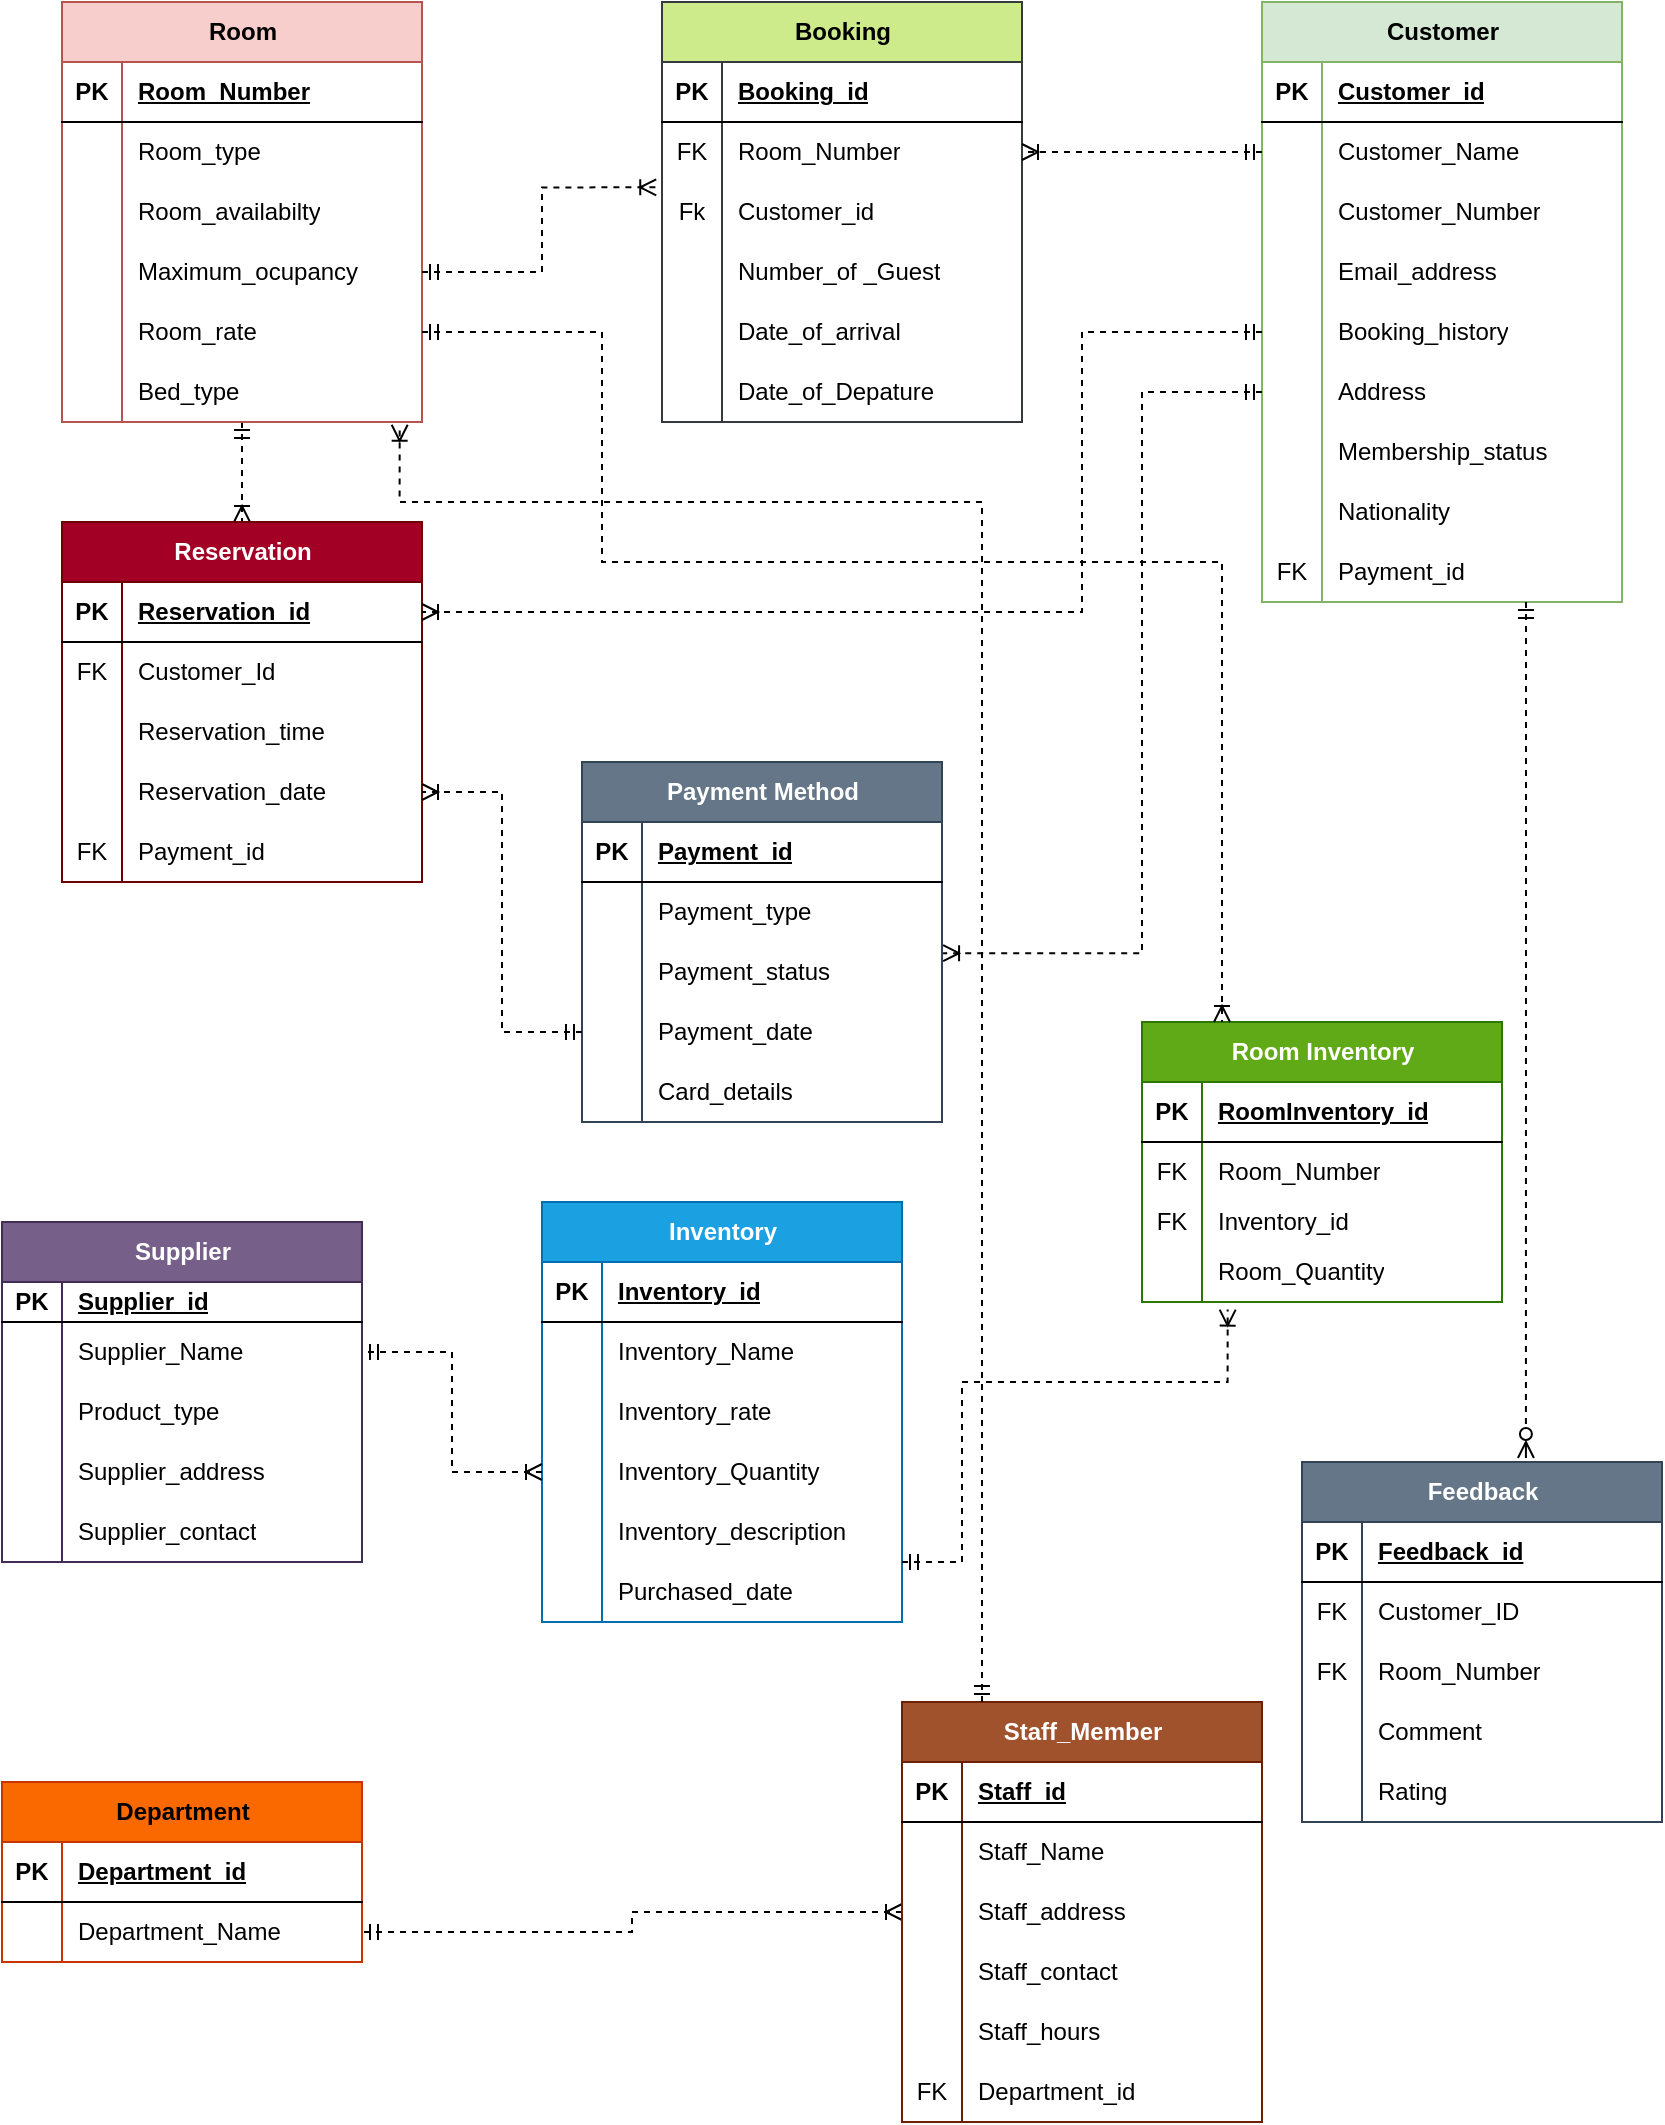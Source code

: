 <mxfile version="24.2.2" type="device">
  <diagram id="R2lEEEUBdFMjLlhIrx00" name="Page-1">
    <mxGraphModel dx="1750" dy="1005" grid="1" gridSize="10" guides="1" tooltips="1" connect="1" arrows="1" fold="1" page="1" pageScale="1" pageWidth="850" pageHeight="1100" math="0" shadow="0" extFonts="Permanent Marker^https://fonts.googleapis.com/css?family=Permanent+Marker">
      <root>
        <mxCell id="0" />
        <mxCell id="1" parent="0" />
        <mxCell id="ddLMVjKixbLggGafTxLy-32" style="edgeStyle=orthogonalEdgeStyle;rounded=0;orthogonalLoop=1;jettySize=auto;html=1;endArrow=ERoneToMany;endFill=0;startArrow=ERmandOne;startFill=0;dashed=1;" parent="1" source="EEw2Ug-9I2T0XZnzXfIp-1" target="EEw2Ug-9I2T0XZnzXfIp-74" edge="1">
          <mxGeometry relative="1" as="geometry" />
        </mxCell>
        <mxCell id="EEw2Ug-9I2T0XZnzXfIp-1" value="Room" style="shape=table;startSize=30;container=1;collapsible=1;childLayout=tableLayout;fixedRows=1;rowLines=0;fontStyle=1;align=center;resizeLast=1;html=1;fillColor=#f8cecc;strokeColor=#b85450;" parent="1" vertex="1">
          <mxGeometry x="40" y="30" width="180" height="210" as="geometry" />
        </mxCell>
        <mxCell id="EEw2Ug-9I2T0XZnzXfIp-2" value="" style="shape=tableRow;horizontal=0;startSize=0;swimlaneHead=0;swimlaneBody=0;fillColor=none;collapsible=0;dropTarget=0;points=[[0,0.5],[1,0.5]];portConstraint=eastwest;top=0;left=0;right=0;bottom=1;" parent="EEw2Ug-9I2T0XZnzXfIp-1" vertex="1">
          <mxGeometry y="30" width="180" height="30" as="geometry" />
        </mxCell>
        <mxCell id="EEw2Ug-9I2T0XZnzXfIp-3" value="PK" style="shape=partialRectangle;connectable=0;fillColor=none;top=0;left=0;bottom=0;right=0;fontStyle=1;overflow=hidden;whiteSpace=wrap;html=1;" parent="EEw2Ug-9I2T0XZnzXfIp-2" vertex="1">
          <mxGeometry width="30" height="30" as="geometry">
            <mxRectangle width="30" height="30" as="alternateBounds" />
          </mxGeometry>
        </mxCell>
        <mxCell id="EEw2Ug-9I2T0XZnzXfIp-4" value="Room_Number" style="shape=partialRectangle;connectable=0;fillColor=none;top=0;left=0;bottom=0;right=0;align=left;spacingLeft=6;fontStyle=5;overflow=hidden;whiteSpace=wrap;html=1;" parent="EEw2Ug-9I2T0XZnzXfIp-2" vertex="1">
          <mxGeometry x="30" width="150" height="30" as="geometry">
            <mxRectangle width="150" height="30" as="alternateBounds" />
          </mxGeometry>
        </mxCell>
        <mxCell id="EEw2Ug-9I2T0XZnzXfIp-5" value="" style="shape=tableRow;horizontal=0;startSize=0;swimlaneHead=0;swimlaneBody=0;fillColor=none;collapsible=0;dropTarget=0;points=[[0,0.5],[1,0.5]];portConstraint=eastwest;top=0;left=0;right=0;bottom=0;" parent="EEw2Ug-9I2T0XZnzXfIp-1" vertex="1">
          <mxGeometry y="60" width="180" height="30" as="geometry" />
        </mxCell>
        <mxCell id="EEw2Ug-9I2T0XZnzXfIp-6" value="" style="shape=partialRectangle;connectable=0;fillColor=none;top=0;left=0;bottom=0;right=0;editable=1;overflow=hidden;whiteSpace=wrap;html=1;" parent="EEw2Ug-9I2T0XZnzXfIp-5" vertex="1">
          <mxGeometry width="30" height="30" as="geometry">
            <mxRectangle width="30" height="30" as="alternateBounds" />
          </mxGeometry>
        </mxCell>
        <mxCell id="EEw2Ug-9I2T0XZnzXfIp-7" value="Room_type" style="shape=partialRectangle;connectable=0;fillColor=none;top=0;left=0;bottom=0;right=0;align=left;spacingLeft=6;overflow=hidden;whiteSpace=wrap;html=1;" parent="EEw2Ug-9I2T0XZnzXfIp-5" vertex="1">
          <mxGeometry x="30" width="150" height="30" as="geometry">
            <mxRectangle width="150" height="30" as="alternateBounds" />
          </mxGeometry>
        </mxCell>
        <mxCell id="ipSvZxJ6wjlmKuv-EuXJ-21" value="" style="shape=tableRow;horizontal=0;startSize=0;swimlaneHead=0;swimlaneBody=0;fillColor=none;collapsible=0;dropTarget=0;points=[[0,0.5],[1,0.5]];portConstraint=eastwest;top=0;left=0;right=0;bottom=0;" parent="EEw2Ug-9I2T0XZnzXfIp-1" vertex="1">
          <mxGeometry y="90" width="180" height="30" as="geometry" />
        </mxCell>
        <mxCell id="ipSvZxJ6wjlmKuv-EuXJ-22" value="" style="shape=partialRectangle;connectable=0;fillColor=none;top=0;left=0;bottom=0;right=0;editable=1;overflow=hidden;whiteSpace=wrap;html=1;" parent="ipSvZxJ6wjlmKuv-EuXJ-21" vertex="1">
          <mxGeometry width="30" height="30" as="geometry">
            <mxRectangle width="30" height="30" as="alternateBounds" />
          </mxGeometry>
        </mxCell>
        <mxCell id="ipSvZxJ6wjlmKuv-EuXJ-23" value="Room_availabilty" style="shape=partialRectangle;connectable=0;fillColor=none;top=0;left=0;bottom=0;right=0;align=left;spacingLeft=6;overflow=hidden;whiteSpace=wrap;html=1;" parent="ipSvZxJ6wjlmKuv-EuXJ-21" vertex="1">
          <mxGeometry x="30" width="150" height="30" as="geometry">
            <mxRectangle width="150" height="30" as="alternateBounds" />
          </mxGeometry>
        </mxCell>
        <mxCell id="EEw2Ug-9I2T0XZnzXfIp-8" value="" style="shape=tableRow;horizontal=0;startSize=0;swimlaneHead=0;swimlaneBody=0;fillColor=none;collapsible=0;dropTarget=0;points=[[0,0.5],[1,0.5]];portConstraint=eastwest;top=0;left=0;right=0;bottom=0;" parent="EEw2Ug-9I2T0XZnzXfIp-1" vertex="1">
          <mxGeometry y="120" width="180" height="30" as="geometry" />
        </mxCell>
        <mxCell id="EEw2Ug-9I2T0XZnzXfIp-9" value="" style="shape=partialRectangle;connectable=0;fillColor=none;top=0;left=0;bottom=0;right=0;editable=1;overflow=hidden;whiteSpace=wrap;html=1;" parent="EEw2Ug-9I2T0XZnzXfIp-8" vertex="1">
          <mxGeometry width="30" height="30" as="geometry">
            <mxRectangle width="30" height="30" as="alternateBounds" />
          </mxGeometry>
        </mxCell>
        <mxCell id="EEw2Ug-9I2T0XZnzXfIp-10" value="Maximum_ocupancy" style="shape=partialRectangle;connectable=0;fillColor=none;top=0;left=0;bottom=0;right=0;align=left;spacingLeft=6;overflow=hidden;whiteSpace=wrap;html=1;" parent="EEw2Ug-9I2T0XZnzXfIp-8" vertex="1">
          <mxGeometry x="30" width="150" height="30" as="geometry">
            <mxRectangle width="150" height="30" as="alternateBounds" />
          </mxGeometry>
        </mxCell>
        <mxCell id="EEw2Ug-9I2T0XZnzXfIp-11" value="" style="shape=tableRow;horizontal=0;startSize=0;swimlaneHead=0;swimlaneBody=0;fillColor=none;collapsible=0;dropTarget=0;points=[[0,0.5],[1,0.5]];portConstraint=eastwest;top=0;left=0;right=0;bottom=0;" parent="EEw2Ug-9I2T0XZnzXfIp-1" vertex="1">
          <mxGeometry y="150" width="180" height="30" as="geometry" />
        </mxCell>
        <mxCell id="EEw2Ug-9I2T0XZnzXfIp-12" value="" style="shape=partialRectangle;connectable=0;fillColor=none;top=0;left=0;bottom=0;right=0;editable=1;overflow=hidden;whiteSpace=wrap;html=1;" parent="EEw2Ug-9I2T0XZnzXfIp-11" vertex="1">
          <mxGeometry width="30" height="30" as="geometry">
            <mxRectangle width="30" height="30" as="alternateBounds" />
          </mxGeometry>
        </mxCell>
        <mxCell id="EEw2Ug-9I2T0XZnzXfIp-13" value="Room_rate" style="shape=partialRectangle;connectable=0;fillColor=none;top=0;left=0;bottom=0;right=0;align=left;spacingLeft=6;overflow=hidden;whiteSpace=wrap;html=1;" parent="EEw2Ug-9I2T0XZnzXfIp-11" vertex="1">
          <mxGeometry x="30" width="150" height="30" as="geometry">
            <mxRectangle width="150" height="30" as="alternateBounds" />
          </mxGeometry>
        </mxCell>
        <mxCell id="EEw2Ug-9I2T0XZnzXfIp-14" value="" style="shape=tableRow;horizontal=0;startSize=0;swimlaneHead=0;swimlaneBody=0;fillColor=none;collapsible=0;dropTarget=0;points=[[0,0.5],[1,0.5]];portConstraint=eastwest;top=0;left=0;right=0;bottom=0;" parent="EEw2Ug-9I2T0XZnzXfIp-1" vertex="1">
          <mxGeometry y="180" width="180" height="30" as="geometry" />
        </mxCell>
        <mxCell id="EEw2Ug-9I2T0XZnzXfIp-15" value="" style="shape=partialRectangle;connectable=0;fillColor=none;top=0;left=0;bottom=0;right=0;editable=1;overflow=hidden;whiteSpace=wrap;html=1;" parent="EEw2Ug-9I2T0XZnzXfIp-14" vertex="1">
          <mxGeometry width="30" height="30" as="geometry">
            <mxRectangle width="30" height="30" as="alternateBounds" />
          </mxGeometry>
        </mxCell>
        <mxCell id="EEw2Ug-9I2T0XZnzXfIp-16" value="Bed_type" style="shape=partialRectangle;connectable=0;fillColor=none;top=0;left=0;bottom=0;right=0;align=left;spacingLeft=6;overflow=hidden;whiteSpace=wrap;html=1;" parent="EEw2Ug-9I2T0XZnzXfIp-14" vertex="1">
          <mxGeometry x="30" width="150" height="30" as="geometry">
            <mxRectangle width="150" height="30" as="alternateBounds" />
          </mxGeometry>
        </mxCell>
        <mxCell id="EEw2Ug-9I2T0XZnzXfIp-17" value="Customer" style="shape=table;startSize=30;container=1;collapsible=1;childLayout=tableLayout;fixedRows=1;rowLines=0;fontStyle=1;align=center;resizeLast=1;html=1;fillColor=#d5e8d4;strokeColor=#82b366;" parent="1" vertex="1">
          <mxGeometry x="640" y="30" width="180" height="300" as="geometry" />
        </mxCell>
        <mxCell id="EEw2Ug-9I2T0XZnzXfIp-18" value="" style="shape=tableRow;horizontal=0;startSize=0;swimlaneHead=0;swimlaneBody=0;fillColor=none;collapsible=0;dropTarget=0;points=[[0,0.5],[1,0.5]];portConstraint=eastwest;top=0;left=0;right=0;bottom=1;" parent="EEw2Ug-9I2T0XZnzXfIp-17" vertex="1">
          <mxGeometry y="30" width="180" height="30" as="geometry" />
        </mxCell>
        <mxCell id="EEw2Ug-9I2T0XZnzXfIp-19" value="PK" style="shape=partialRectangle;connectable=0;fillColor=none;top=0;left=0;bottom=0;right=0;fontStyle=1;overflow=hidden;whiteSpace=wrap;html=1;" parent="EEw2Ug-9I2T0XZnzXfIp-18" vertex="1">
          <mxGeometry width="30" height="30" as="geometry">
            <mxRectangle width="30" height="30" as="alternateBounds" />
          </mxGeometry>
        </mxCell>
        <mxCell id="EEw2Ug-9I2T0XZnzXfIp-20" value="Customer_id" style="shape=partialRectangle;connectable=0;fillColor=none;top=0;left=0;bottom=0;right=0;align=left;spacingLeft=6;fontStyle=5;overflow=hidden;whiteSpace=wrap;html=1;" parent="EEw2Ug-9I2T0XZnzXfIp-18" vertex="1">
          <mxGeometry x="30" width="150" height="30" as="geometry">
            <mxRectangle width="150" height="30" as="alternateBounds" />
          </mxGeometry>
        </mxCell>
        <mxCell id="EEw2Ug-9I2T0XZnzXfIp-21" value="" style="shape=tableRow;horizontal=0;startSize=0;swimlaneHead=0;swimlaneBody=0;fillColor=none;collapsible=0;dropTarget=0;points=[[0,0.5],[1,0.5]];portConstraint=eastwest;top=0;left=0;right=0;bottom=0;" parent="EEw2Ug-9I2T0XZnzXfIp-17" vertex="1">
          <mxGeometry y="60" width="180" height="30" as="geometry" />
        </mxCell>
        <mxCell id="EEw2Ug-9I2T0XZnzXfIp-22" value="" style="shape=partialRectangle;connectable=0;fillColor=none;top=0;left=0;bottom=0;right=0;editable=1;overflow=hidden;whiteSpace=wrap;html=1;" parent="EEw2Ug-9I2T0XZnzXfIp-21" vertex="1">
          <mxGeometry width="30" height="30" as="geometry">
            <mxRectangle width="30" height="30" as="alternateBounds" />
          </mxGeometry>
        </mxCell>
        <mxCell id="EEw2Ug-9I2T0XZnzXfIp-23" value="Customer_Name" style="shape=partialRectangle;connectable=0;fillColor=none;top=0;left=0;bottom=0;right=0;align=left;spacingLeft=6;overflow=hidden;whiteSpace=wrap;html=1;" parent="EEw2Ug-9I2T0XZnzXfIp-21" vertex="1">
          <mxGeometry x="30" width="150" height="30" as="geometry">
            <mxRectangle width="150" height="30" as="alternateBounds" />
          </mxGeometry>
        </mxCell>
        <mxCell id="EEw2Ug-9I2T0XZnzXfIp-24" value="" style="shape=tableRow;horizontal=0;startSize=0;swimlaneHead=0;swimlaneBody=0;fillColor=none;collapsible=0;dropTarget=0;points=[[0,0.5],[1,0.5]];portConstraint=eastwest;top=0;left=0;right=0;bottom=0;" parent="EEw2Ug-9I2T0XZnzXfIp-17" vertex="1">
          <mxGeometry y="90" width="180" height="30" as="geometry" />
        </mxCell>
        <mxCell id="EEw2Ug-9I2T0XZnzXfIp-25" value="" style="shape=partialRectangle;connectable=0;fillColor=none;top=0;left=0;bottom=0;right=0;editable=1;overflow=hidden;whiteSpace=wrap;html=1;" parent="EEw2Ug-9I2T0XZnzXfIp-24" vertex="1">
          <mxGeometry width="30" height="30" as="geometry">
            <mxRectangle width="30" height="30" as="alternateBounds" />
          </mxGeometry>
        </mxCell>
        <mxCell id="EEw2Ug-9I2T0XZnzXfIp-26" value="Customer_Number" style="shape=partialRectangle;connectable=0;fillColor=none;top=0;left=0;bottom=0;right=0;align=left;spacingLeft=6;overflow=hidden;whiteSpace=wrap;html=1;" parent="EEw2Ug-9I2T0XZnzXfIp-24" vertex="1">
          <mxGeometry x="30" width="150" height="30" as="geometry">
            <mxRectangle width="150" height="30" as="alternateBounds" />
          </mxGeometry>
        </mxCell>
        <mxCell id="ipSvZxJ6wjlmKuv-EuXJ-10" value="" style="shape=tableRow;horizontal=0;startSize=0;swimlaneHead=0;swimlaneBody=0;fillColor=none;collapsible=0;dropTarget=0;points=[[0,0.5],[1,0.5]];portConstraint=eastwest;top=0;left=0;right=0;bottom=0;" parent="EEw2Ug-9I2T0XZnzXfIp-17" vertex="1">
          <mxGeometry y="120" width="180" height="30" as="geometry" />
        </mxCell>
        <mxCell id="ipSvZxJ6wjlmKuv-EuXJ-11" value="" style="shape=partialRectangle;connectable=0;fillColor=none;top=0;left=0;bottom=0;right=0;editable=1;overflow=hidden;whiteSpace=wrap;html=1;" parent="ipSvZxJ6wjlmKuv-EuXJ-10" vertex="1">
          <mxGeometry width="30" height="30" as="geometry">
            <mxRectangle width="30" height="30" as="alternateBounds" />
          </mxGeometry>
        </mxCell>
        <mxCell id="ipSvZxJ6wjlmKuv-EuXJ-12" value="Email_address" style="shape=partialRectangle;connectable=0;fillColor=none;top=0;left=0;bottom=0;right=0;align=left;spacingLeft=6;overflow=hidden;whiteSpace=wrap;html=1;" parent="ipSvZxJ6wjlmKuv-EuXJ-10" vertex="1">
          <mxGeometry x="30" width="150" height="30" as="geometry">
            <mxRectangle width="150" height="30" as="alternateBounds" />
          </mxGeometry>
        </mxCell>
        <mxCell id="ipSvZxJ6wjlmKuv-EuXJ-13" value="" style="shape=tableRow;horizontal=0;startSize=0;swimlaneHead=0;swimlaneBody=0;fillColor=none;collapsible=0;dropTarget=0;points=[[0,0.5],[1,0.5]];portConstraint=eastwest;top=0;left=0;right=0;bottom=0;" parent="EEw2Ug-9I2T0XZnzXfIp-17" vertex="1">
          <mxGeometry y="150" width="180" height="30" as="geometry" />
        </mxCell>
        <mxCell id="ipSvZxJ6wjlmKuv-EuXJ-14" value="" style="shape=partialRectangle;connectable=0;fillColor=none;top=0;left=0;bottom=0;right=0;editable=1;overflow=hidden;whiteSpace=wrap;html=1;" parent="ipSvZxJ6wjlmKuv-EuXJ-13" vertex="1">
          <mxGeometry width="30" height="30" as="geometry">
            <mxRectangle width="30" height="30" as="alternateBounds" />
          </mxGeometry>
        </mxCell>
        <mxCell id="ipSvZxJ6wjlmKuv-EuXJ-15" value="Booking_history" style="shape=partialRectangle;connectable=0;fillColor=none;top=0;left=0;bottom=0;right=0;align=left;spacingLeft=6;overflow=hidden;whiteSpace=wrap;html=1;" parent="ipSvZxJ6wjlmKuv-EuXJ-13" vertex="1">
          <mxGeometry x="30" width="150" height="30" as="geometry">
            <mxRectangle width="150" height="30" as="alternateBounds" />
          </mxGeometry>
        </mxCell>
        <mxCell id="ipSvZxJ6wjlmKuv-EuXJ-1" value="" style="shape=tableRow;horizontal=0;startSize=0;swimlaneHead=0;swimlaneBody=0;fillColor=none;collapsible=0;dropTarget=0;points=[[0,0.5],[1,0.5]];portConstraint=eastwest;top=0;left=0;right=0;bottom=0;" parent="EEw2Ug-9I2T0XZnzXfIp-17" vertex="1">
          <mxGeometry y="180" width="180" height="30" as="geometry" />
        </mxCell>
        <mxCell id="ipSvZxJ6wjlmKuv-EuXJ-2" value="" style="shape=partialRectangle;connectable=0;fillColor=none;top=0;left=0;bottom=0;right=0;editable=1;overflow=hidden;whiteSpace=wrap;html=1;" parent="ipSvZxJ6wjlmKuv-EuXJ-1" vertex="1">
          <mxGeometry width="30" height="30" as="geometry">
            <mxRectangle width="30" height="30" as="alternateBounds" />
          </mxGeometry>
        </mxCell>
        <mxCell id="ipSvZxJ6wjlmKuv-EuXJ-3" value="Address" style="shape=partialRectangle;connectable=0;fillColor=none;top=0;left=0;bottom=0;right=0;align=left;spacingLeft=6;overflow=hidden;whiteSpace=wrap;html=1;" parent="ipSvZxJ6wjlmKuv-EuXJ-1" vertex="1">
          <mxGeometry x="30" width="150" height="30" as="geometry">
            <mxRectangle width="150" height="30" as="alternateBounds" />
          </mxGeometry>
        </mxCell>
        <mxCell id="ipSvZxJ6wjlmKuv-EuXJ-4" value="" style="shape=tableRow;horizontal=0;startSize=0;swimlaneHead=0;swimlaneBody=0;fillColor=none;collapsible=0;dropTarget=0;points=[[0,0.5],[1,0.5]];portConstraint=eastwest;top=0;left=0;right=0;bottom=0;" parent="EEw2Ug-9I2T0XZnzXfIp-17" vertex="1">
          <mxGeometry y="210" width="180" height="30" as="geometry" />
        </mxCell>
        <mxCell id="ipSvZxJ6wjlmKuv-EuXJ-5" value="" style="shape=partialRectangle;connectable=0;fillColor=none;top=0;left=0;bottom=0;right=0;editable=1;overflow=hidden;whiteSpace=wrap;html=1;" parent="ipSvZxJ6wjlmKuv-EuXJ-4" vertex="1">
          <mxGeometry width="30" height="30" as="geometry">
            <mxRectangle width="30" height="30" as="alternateBounds" />
          </mxGeometry>
        </mxCell>
        <mxCell id="ipSvZxJ6wjlmKuv-EuXJ-6" value="Membership_status" style="shape=partialRectangle;connectable=0;fillColor=none;top=0;left=0;bottom=0;right=0;align=left;spacingLeft=6;overflow=hidden;whiteSpace=wrap;html=1;" parent="ipSvZxJ6wjlmKuv-EuXJ-4" vertex="1">
          <mxGeometry x="30" width="150" height="30" as="geometry">
            <mxRectangle width="150" height="30" as="alternateBounds" />
          </mxGeometry>
        </mxCell>
        <mxCell id="ipSvZxJ6wjlmKuv-EuXJ-7" value="" style="shape=tableRow;horizontal=0;startSize=0;swimlaneHead=0;swimlaneBody=0;fillColor=none;collapsible=0;dropTarget=0;points=[[0,0.5],[1,0.5]];portConstraint=eastwest;top=0;left=0;right=0;bottom=0;" parent="EEw2Ug-9I2T0XZnzXfIp-17" vertex="1">
          <mxGeometry y="240" width="180" height="30" as="geometry" />
        </mxCell>
        <mxCell id="ipSvZxJ6wjlmKuv-EuXJ-8" value="" style="shape=partialRectangle;connectable=0;fillColor=none;top=0;left=0;bottom=0;right=0;editable=1;overflow=hidden;whiteSpace=wrap;html=1;" parent="ipSvZxJ6wjlmKuv-EuXJ-7" vertex="1">
          <mxGeometry width="30" height="30" as="geometry">
            <mxRectangle width="30" height="30" as="alternateBounds" />
          </mxGeometry>
        </mxCell>
        <mxCell id="ipSvZxJ6wjlmKuv-EuXJ-9" value="Nationality" style="shape=partialRectangle;connectable=0;fillColor=none;top=0;left=0;bottom=0;right=0;align=left;spacingLeft=6;overflow=hidden;whiteSpace=wrap;html=1;" parent="ipSvZxJ6wjlmKuv-EuXJ-7" vertex="1">
          <mxGeometry x="30" width="150" height="30" as="geometry">
            <mxRectangle width="150" height="30" as="alternateBounds" />
          </mxGeometry>
        </mxCell>
        <mxCell id="EEw2Ug-9I2T0XZnzXfIp-27" value="" style="shape=tableRow;horizontal=0;startSize=0;swimlaneHead=0;swimlaneBody=0;fillColor=none;collapsible=0;dropTarget=0;points=[[0,0.5],[1,0.5]];portConstraint=eastwest;top=0;left=0;right=0;bottom=0;" parent="EEw2Ug-9I2T0XZnzXfIp-17" vertex="1">
          <mxGeometry y="270" width="180" height="30" as="geometry" />
        </mxCell>
        <mxCell id="EEw2Ug-9I2T0XZnzXfIp-28" value="FK" style="shape=partialRectangle;connectable=0;fillColor=none;top=0;left=0;bottom=0;right=0;editable=1;overflow=hidden;whiteSpace=wrap;html=1;" parent="EEw2Ug-9I2T0XZnzXfIp-27" vertex="1">
          <mxGeometry width="30" height="30" as="geometry">
            <mxRectangle width="30" height="30" as="alternateBounds" />
          </mxGeometry>
        </mxCell>
        <mxCell id="EEw2Ug-9I2T0XZnzXfIp-29" value="Payment_id" style="shape=partialRectangle;connectable=0;fillColor=none;top=0;left=0;bottom=0;right=0;align=left;spacingLeft=6;overflow=hidden;whiteSpace=wrap;html=1;" parent="EEw2Ug-9I2T0XZnzXfIp-27" vertex="1">
          <mxGeometry x="30" width="150" height="30" as="geometry">
            <mxRectangle width="150" height="30" as="alternateBounds" />
          </mxGeometry>
        </mxCell>
        <mxCell id="ddLMVjKixbLggGafTxLy-31" style="edgeStyle=orthogonalEdgeStyle;rounded=0;orthogonalLoop=1;jettySize=auto;html=1;dashed=1;startArrow=ERoneToMany;startFill=0;endArrow=ERmandOne;endFill=0;" parent="1" source="EEw2Ug-9I2T0XZnzXfIp-39" target="EEw2Ug-9I2T0XZnzXfIp-62" edge="1">
          <mxGeometry relative="1" as="geometry" />
        </mxCell>
        <mxCell id="EEw2Ug-9I2T0XZnzXfIp-39" value="Staff_Member" style="shape=table;startSize=30;container=1;collapsible=1;childLayout=tableLayout;fixedRows=1;rowLines=0;fontStyle=1;align=center;resizeLast=1;html=1;fillColor=#a0522d;fontColor=#ffffff;strokeColor=#6D1F00;" parent="1" vertex="1">
          <mxGeometry x="460" y="880" width="180" height="210" as="geometry" />
        </mxCell>
        <mxCell id="EEw2Ug-9I2T0XZnzXfIp-40" value="" style="shape=tableRow;horizontal=0;startSize=0;swimlaneHead=0;swimlaneBody=0;fillColor=none;collapsible=0;dropTarget=0;points=[[0,0.5],[1,0.5]];portConstraint=eastwest;top=0;left=0;right=0;bottom=1;" parent="EEw2Ug-9I2T0XZnzXfIp-39" vertex="1">
          <mxGeometry y="30" width="180" height="30" as="geometry" />
        </mxCell>
        <mxCell id="EEw2Ug-9I2T0XZnzXfIp-41" value="PK" style="shape=partialRectangle;connectable=0;fillColor=none;top=0;left=0;bottom=0;right=0;fontStyle=1;overflow=hidden;whiteSpace=wrap;html=1;" parent="EEw2Ug-9I2T0XZnzXfIp-40" vertex="1">
          <mxGeometry width="30" height="30" as="geometry">
            <mxRectangle width="30" height="30" as="alternateBounds" />
          </mxGeometry>
        </mxCell>
        <mxCell id="EEw2Ug-9I2T0XZnzXfIp-42" value="Staff_id" style="shape=partialRectangle;connectable=0;fillColor=none;top=0;left=0;bottom=0;right=0;align=left;spacingLeft=6;fontStyle=5;overflow=hidden;whiteSpace=wrap;html=1;" parent="EEw2Ug-9I2T0XZnzXfIp-40" vertex="1">
          <mxGeometry x="30" width="150" height="30" as="geometry">
            <mxRectangle width="150" height="30" as="alternateBounds" />
          </mxGeometry>
        </mxCell>
        <mxCell id="EEw2Ug-9I2T0XZnzXfIp-43" value="" style="shape=tableRow;horizontal=0;startSize=0;swimlaneHead=0;swimlaneBody=0;fillColor=none;collapsible=0;dropTarget=0;points=[[0,0.5],[1,0.5]];portConstraint=eastwest;top=0;left=0;right=0;bottom=0;" parent="EEw2Ug-9I2T0XZnzXfIp-39" vertex="1">
          <mxGeometry y="60" width="180" height="30" as="geometry" />
        </mxCell>
        <mxCell id="EEw2Ug-9I2T0XZnzXfIp-44" value="" style="shape=partialRectangle;connectable=0;fillColor=none;top=0;left=0;bottom=0;right=0;editable=1;overflow=hidden;whiteSpace=wrap;html=1;" parent="EEw2Ug-9I2T0XZnzXfIp-43" vertex="1">
          <mxGeometry width="30" height="30" as="geometry">
            <mxRectangle width="30" height="30" as="alternateBounds" />
          </mxGeometry>
        </mxCell>
        <mxCell id="EEw2Ug-9I2T0XZnzXfIp-45" value="Staff_Name" style="shape=partialRectangle;connectable=0;fillColor=none;top=0;left=0;bottom=0;right=0;align=left;spacingLeft=6;overflow=hidden;whiteSpace=wrap;html=1;" parent="EEw2Ug-9I2T0XZnzXfIp-43" vertex="1">
          <mxGeometry x="30" width="150" height="30" as="geometry">
            <mxRectangle width="150" height="30" as="alternateBounds" />
          </mxGeometry>
        </mxCell>
        <mxCell id="EEw2Ug-9I2T0XZnzXfIp-46" value="" style="shape=tableRow;horizontal=0;startSize=0;swimlaneHead=0;swimlaneBody=0;fillColor=none;collapsible=0;dropTarget=0;points=[[0,0.5],[1,0.5]];portConstraint=eastwest;top=0;left=0;right=0;bottom=0;" parent="EEw2Ug-9I2T0XZnzXfIp-39" vertex="1">
          <mxGeometry y="90" width="180" height="30" as="geometry" />
        </mxCell>
        <mxCell id="EEw2Ug-9I2T0XZnzXfIp-47" value="" style="shape=partialRectangle;connectable=0;fillColor=none;top=0;left=0;bottom=0;right=0;editable=1;overflow=hidden;whiteSpace=wrap;html=1;" parent="EEw2Ug-9I2T0XZnzXfIp-46" vertex="1">
          <mxGeometry width="30" height="30" as="geometry">
            <mxRectangle width="30" height="30" as="alternateBounds" />
          </mxGeometry>
        </mxCell>
        <mxCell id="EEw2Ug-9I2T0XZnzXfIp-48" value="Staff_address" style="shape=partialRectangle;connectable=0;fillColor=none;top=0;left=0;bottom=0;right=0;align=left;spacingLeft=6;overflow=hidden;whiteSpace=wrap;html=1;" parent="EEw2Ug-9I2T0XZnzXfIp-46" vertex="1">
          <mxGeometry x="30" width="150" height="30" as="geometry">
            <mxRectangle width="150" height="30" as="alternateBounds" />
          </mxGeometry>
        </mxCell>
        <mxCell id="EEw2Ug-9I2T0XZnzXfIp-49" value="" style="shape=tableRow;horizontal=0;startSize=0;swimlaneHead=0;swimlaneBody=0;fillColor=none;collapsible=0;dropTarget=0;points=[[0,0.5],[1,0.5]];portConstraint=eastwest;top=0;left=0;right=0;bottom=0;" parent="EEw2Ug-9I2T0XZnzXfIp-39" vertex="1">
          <mxGeometry y="120" width="180" height="30" as="geometry" />
        </mxCell>
        <mxCell id="EEw2Ug-9I2T0XZnzXfIp-50" value="" style="shape=partialRectangle;connectable=0;fillColor=none;top=0;left=0;bottom=0;right=0;editable=1;overflow=hidden;whiteSpace=wrap;html=1;" parent="EEw2Ug-9I2T0XZnzXfIp-49" vertex="1">
          <mxGeometry width="30" height="30" as="geometry">
            <mxRectangle width="30" height="30" as="alternateBounds" />
          </mxGeometry>
        </mxCell>
        <mxCell id="EEw2Ug-9I2T0XZnzXfIp-51" value="Staff_contact" style="shape=partialRectangle;connectable=0;fillColor=none;top=0;left=0;bottom=0;right=0;align=left;spacingLeft=6;overflow=hidden;whiteSpace=wrap;html=1;" parent="EEw2Ug-9I2T0XZnzXfIp-49" vertex="1">
          <mxGeometry x="30" width="150" height="30" as="geometry">
            <mxRectangle width="150" height="30" as="alternateBounds" />
          </mxGeometry>
        </mxCell>
        <mxCell id="EEw2Ug-9I2T0XZnzXfIp-55" value="" style="shape=tableRow;horizontal=0;startSize=0;swimlaneHead=0;swimlaneBody=0;fillColor=none;collapsible=0;dropTarget=0;points=[[0,0.5],[1,0.5]];portConstraint=eastwest;top=0;left=0;right=0;bottom=0;" parent="EEw2Ug-9I2T0XZnzXfIp-39" vertex="1">
          <mxGeometry y="150" width="180" height="30" as="geometry" />
        </mxCell>
        <mxCell id="EEw2Ug-9I2T0XZnzXfIp-56" value="" style="shape=partialRectangle;connectable=0;fillColor=none;top=0;left=0;bottom=0;right=0;editable=1;overflow=hidden;whiteSpace=wrap;html=1;" parent="EEw2Ug-9I2T0XZnzXfIp-55" vertex="1">
          <mxGeometry width="30" height="30" as="geometry">
            <mxRectangle width="30" height="30" as="alternateBounds" />
          </mxGeometry>
        </mxCell>
        <mxCell id="EEw2Ug-9I2T0XZnzXfIp-57" value="Staff_hours" style="shape=partialRectangle;connectable=0;fillColor=none;top=0;left=0;bottom=0;right=0;align=left;spacingLeft=6;overflow=hidden;whiteSpace=wrap;html=1;" parent="EEw2Ug-9I2T0XZnzXfIp-55" vertex="1">
          <mxGeometry x="30" width="150" height="30" as="geometry">
            <mxRectangle width="150" height="30" as="alternateBounds" />
          </mxGeometry>
        </mxCell>
        <mxCell id="EEw2Ug-9I2T0XZnzXfIp-52" value="" style="shape=tableRow;horizontal=0;startSize=0;swimlaneHead=0;swimlaneBody=0;fillColor=none;collapsible=0;dropTarget=0;points=[[0,0.5],[1,0.5]];portConstraint=eastwest;top=0;left=0;right=0;bottom=0;" parent="EEw2Ug-9I2T0XZnzXfIp-39" vertex="1">
          <mxGeometry y="180" width="180" height="30" as="geometry" />
        </mxCell>
        <mxCell id="EEw2Ug-9I2T0XZnzXfIp-53" value="FK" style="shape=partialRectangle;connectable=0;fillColor=none;top=0;left=0;bottom=0;right=0;editable=1;overflow=hidden;whiteSpace=wrap;html=1;" parent="EEw2Ug-9I2T0XZnzXfIp-52" vertex="1">
          <mxGeometry width="30" height="30" as="geometry">
            <mxRectangle width="30" height="30" as="alternateBounds" />
          </mxGeometry>
        </mxCell>
        <mxCell id="EEw2Ug-9I2T0XZnzXfIp-54" value="Department_id" style="shape=partialRectangle;connectable=0;fillColor=none;top=0;left=0;bottom=0;right=0;align=left;spacingLeft=6;overflow=hidden;whiteSpace=wrap;html=1;" parent="EEw2Ug-9I2T0XZnzXfIp-52" vertex="1">
          <mxGeometry x="30" width="150" height="30" as="geometry">
            <mxRectangle width="150" height="30" as="alternateBounds" />
          </mxGeometry>
        </mxCell>
        <mxCell id="EEw2Ug-9I2T0XZnzXfIp-58" value="Department" style="shape=table;startSize=30;container=1;collapsible=1;childLayout=tableLayout;fixedRows=1;rowLines=0;fontStyle=1;align=center;resizeLast=1;html=1;fillColor=#fa6800;fontColor=#000000;strokeColor=#C73500;" parent="1" vertex="1">
          <mxGeometry x="10" y="920" width="180" height="90" as="geometry" />
        </mxCell>
        <mxCell id="EEw2Ug-9I2T0XZnzXfIp-59" value="" style="shape=tableRow;horizontal=0;startSize=0;swimlaneHead=0;swimlaneBody=0;fillColor=none;collapsible=0;dropTarget=0;points=[[0,0.5],[1,0.5]];portConstraint=eastwest;top=0;left=0;right=0;bottom=1;" parent="EEw2Ug-9I2T0XZnzXfIp-58" vertex="1">
          <mxGeometry y="30" width="180" height="30" as="geometry" />
        </mxCell>
        <mxCell id="EEw2Ug-9I2T0XZnzXfIp-60" value="PK" style="shape=partialRectangle;connectable=0;fillColor=none;top=0;left=0;bottom=0;right=0;fontStyle=1;overflow=hidden;whiteSpace=wrap;html=1;" parent="EEw2Ug-9I2T0XZnzXfIp-59" vertex="1">
          <mxGeometry width="30" height="30" as="geometry">
            <mxRectangle width="30" height="30" as="alternateBounds" />
          </mxGeometry>
        </mxCell>
        <mxCell id="EEw2Ug-9I2T0XZnzXfIp-61" value="Department_id" style="shape=partialRectangle;connectable=0;fillColor=none;top=0;left=0;bottom=0;right=0;align=left;spacingLeft=6;fontStyle=5;overflow=hidden;whiteSpace=wrap;html=1;" parent="EEw2Ug-9I2T0XZnzXfIp-59" vertex="1">
          <mxGeometry x="30" width="150" height="30" as="geometry">
            <mxRectangle width="150" height="30" as="alternateBounds" />
          </mxGeometry>
        </mxCell>
        <mxCell id="EEw2Ug-9I2T0XZnzXfIp-62" value="" style="shape=tableRow;horizontal=0;startSize=0;swimlaneHead=0;swimlaneBody=0;fillColor=none;collapsible=0;dropTarget=0;points=[[0,0.5],[1,0.5]];portConstraint=eastwest;top=0;left=0;right=0;bottom=0;" parent="EEw2Ug-9I2T0XZnzXfIp-58" vertex="1">
          <mxGeometry y="60" width="180" height="30" as="geometry" />
        </mxCell>
        <mxCell id="EEw2Ug-9I2T0XZnzXfIp-63" value="" style="shape=partialRectangle;connectable=0;fillColor=none;top=0;left=0;bottom=0;right=0;editable=1;overflow=hidden;whiteSpace=wrap;html=1;" parent="EEw2Ug-9I2T0XZnzXfIp-62" vertex="1">
          <mxGeometry width="30" height="30" as="geometry">
            <mxRectangle width="30" height="30" as="alternateBounds" />
          </mxGeometry>
        </mxCell>
        <mxCell id="EEw2Ug-9I2T0XZnzXfIp-64" value="Department_Name" style="shape=partialRectangle;connectable=0;fillColor=none;top=0;left=0;bottom=0;right=0;align=left;spacingLeft=6;overflow=hidden;whiteSpace=wrap;html=1;" parent="EEw2Ug-9I2T0XZnzXfIp-62" vertex="1">
          <mxGeometry x="30" width="150" height="30" as="geometry">
            <mxRectangle width="150" height="30" as="alternateBounds" />
          </mxGeometry>
        </mxCell>
        <mxCell id="EEw2Ug-9I2T0XZnzXfIp-74" value="Reservation" style="shape=table;startSize=30;container=1;collapsible=1;childLayout=tableLayout;fixedRows=1;rowLines=0;fontStyle=1;align=center;resizeLast=1;html=1;fillColor=#a20025;fontColor=#ffffff;strokeColor=#6F0000;" parent="1" vertex="1">
          <mxGeometry x="40" y="290" width="180" height="180" as="geometry" />
        </mxCell>
        <mxCell id="EEw2Ug-9I2T0XZnzXfIp-75" value="" style="shape=tableRow;horizontal=0;startSize=0;swimlaneHead=0;swimlaneBody=0;fillColor=none;collapsible=0;dropTarget=0;points=[[0,0.5],[1,0.5]];portConstraint=eastwest;top=0;left=0;right=0;bottom=1;" parent="EEw2Ug-9I2T0XZnzXfIp-74" vertex="1">
          <mxGeometry y="30" width="180" height="30" as="geometry" />
        </mxCell>
        <mxCell id="EEw2Ug-9I2T0XZnzXfIp-76" value="PK" style="shape=partialRectangle;connectable=0;fillColor=none;top=0;left=0;bottom=0;right=0;fontStyle=1;overflow=hidden;whiteSpace=wrap;html=1;" parent="EEw2Ug-9I2T0XZnzXfIp-75" vertex="1">
          <mxGeometry width="30" height="30" as="geometry">
            <mxRectangle width="30" height="30" as="alternateBounds" />
          </mxGeometry>
        </mxCell>
        <mxCell id="EEw2Ug-9I2T0XZnzXfIp-77" value="Reservation_id" style="shape=partialRectangle;connectable=0;fillColor=none;top=0;left=0;bottom=0;right=0;align=left;spacingLeft=6;fontStyle=5;overflow=hidden;whiteSpace=wrap;html=1;" parent="EEw2Ug-9I2T0XZnzXfIp-75" vertex="1">
          <mxGeometry x="30" width="150" height="30" as="geometry">
            <mxRectangle width="150" height="30" as="alternateBounds" />
          </mxGeometry>
        </mxCell>
        <mxCell id="EEw2Ug-9I2T0XZnzXfIp-78" value="" style="shape=tableRow;horizontal=0;startSize=0;swimlaneHead=0;swimlaneBody=0;fillColor=none;collapsible=0;dropTarget=0;points=[[0,0.5],[1,0.5]];portConstraint=eastwest;top=0;left=0;right=0;bottom=0;" parent="EEw2Ug-9I2T0XZnzXfIp-74" vertex="1">
          <mxGeometry y="60" width="180" height="30" as="geometry" />
        </mxCell>
        <mxCell id="EEw2Ug-9I2T0XZnzXfIp-79" value="FK" style="shape=partialRectangle;connectable=0;fillColor=none;top=0;left=0;bottom=0;right=0;editable=1;overflow=hidden;whiteSpace=wrap;html=1;" parent="EEw2Ug-9I2T0XZnzXfIp-78" vertex="1">
          <mxGeometry width="30" height="30" as="geometry">
            <mxRectangle width="30" height="30" as="alternateBounds" />
          </mxGeometry>
        </mxCell>
        <mxCell id="EEw2Ug-9I2T0XZnzXfIp-80" value="Customer_Id" style="shape=partialRectangle;connectable=0;fillColor=none;top=0;left=0;bottom=0;right=0;align=left;spacingLeft=6;overflow=hidden;whiteSpace=wrap;html=1;" parent="EEw2Ug-9I2T0XZnzXfIp-78" vertex="1">
          <mxGeometry x="30" width="150" height="30" as="geometry">
            <mxRectangle width="150" height="30" as="alternateBounds" />
          </mxGeometry>
        </mxCell>
        <mxCell id="6Nll5V4VRDxbL9PHgpjy-14" value="" style="shape=tableRow;horizontal=0;startSize=0;swimlaneHead=0;swimlaneBody=0;fillColor=none;collapsible=0;dropTarget=0;points=[[0,0.5],[1,0.5]];portConstraint=eastwest;top=0;left=0;right=0;bottom=0;" parent="EEw2Ug-9I2T0XZnzXfIp-74" vertex="1">
          <mxGeometry y="90" width="180" height="30" as="geometry" />
        </mxCell>
        <mxCell id="6Nll5V4VRDxbL9PHgpjy-15" value="" style="shape=partialRectangle;connectable=0;fillColor=none;top=0;left=0;bottom=0;right=0;editable=1;overflow=hidden;whiteSpace=wrap;html=1;" parent="6Nll5V4VRDxbL9PHgpjy-14" vertex="1">
          <mxGeometry width="30" height="30" as="geometry">
            <mxRectangle width="30" height="30" as="alternateBounds" />
          </mxGeometry>
        </mxCell>
        <mxCell id="6Nll5V4VRDxbL9PHgpjy-16" value="Reservation_time" style="shape=partialRectangle;connectable=0;fillColor=none;top=0;left=0;bottom=0;right=0;align=left;spacingLeft=6;overflow=hidden;whiteSpace=wrap;html=1;" parent="6Nll5V4VRDxbL9PHgpjy-14" vertex="1">
          <mxGeometry x="30" width="150" height="30" as="geometry">
            <mxRectangle width="150" height="30" as="alternateBounds" />
          </mxGeometry>
        </mxCell>
        <mxCell id="EEw2Ug-9I2T0XZnzXfIp-81" value="" style="shape=tableRow;horizontal=0;startSize=0;swimlaneHead=0;swimlaneBody=0;fillColor=none;collapsible=0;dropTarget=0;points=[[0,0.5],[1,0.5]];portConstraint=eastwest;top=0;left=0;right=0;bottom=0;" parent="EEw2Ug-9I2T0XZnzXfIp-74" vertex="1">
          <mxGeometry y="120" width="180" height="30" as="geometry" />
        </mxCell>
        <mxCell id="EEw2Ug-9I2T0XZnzXfIp-82" value="" style="shape=partialRectangle;connectable=0;fillColor=none;top=0;left=0;bottom=0;right=0;editable=1;overflow=hidden;whiteSpace=wrap;html=1;" parent="EEw2Ug-9I2T0XZnzXfIp-81" vertex="1">
          <mxGeometry width="30" height="30" as="geometry">
            <mxRectangle width="30" height="30" as="alternateBounds" />
          </mxGeometry>
        </mxCell>
        <mxCell id="EEw2Ug-9I2T0XZnzXfIp-83" value="Reservation_date" style="shape=partialRectangle;connectable=0;fillColor=none;top=0;left=0;bottom=0;right=0;align=left;spacingLeft=6;overflow=hidden;whiteSpace=wrap;html=1;" parent="EEw2Ug-9I2T0XZnzXfIp-81" vertex="1">
          <mxGeometry x="30" width="150" height="30" as="geometry">
            <mxRectangle width="150" height="30" as="alternateBounds" />
          </mxGeometry>
        </mxCell>
        <mxCell id="ipSvZxJ6wjlmKuv-EuXJ-24" value="" style="shape=tableRow;horizontal=0;startSize=0;swimlaneHead=0;swimlaneBody=0;fillColor=none;collapsible=0;dropTarget=0;points=[[0,0.5],[1,0.5]];portConstraint=eastwest;top=0;left=0;right=0;bottom=0;" parent="EEw2Ug-9I2T0XZnzXfIp-74" vertex="1">
          <mxGeometry y="150" width="180" height="30" as="geometry" />
        </mxCell>
        <mxCell id="ipSvZxJ6wjlmKuv-EuXJ-25" value="FK" style="shape=partialRectangle;connectable=0;fillColor=none;top=0;left=0;bottom=0;right=0;editable=1;overflow=hidden;whiteSpace=wrap;html=1;" parent="ipSvZxJ6wjlmKuv-EuXJ-24" vertex="1">
          <mxGeometry width="30" height="30" as="geometry">
            <mxRectangle width="30" height="30" as="alternateBounds" />
          </mxGeometry>
        </mxCell>
        <mxCell id="ipSvZxJ6wjlmKuv-EuXJ-26" value="Payment_id" style="shape=partialRectangle;connectable=0;fillColor=none;top=0;left=0;bottom=0;right=0;align=left;spacingLeft=6;overflow=hidden;whiteSpace=wrap;html=1;" parent="ipSvZxJ6wjlmKuv-EuXJ-24" vertex="1">
          <mxGeometry x="30" width="150" height="30" as="geometry">
            <mxRectangle width="150" height="30" as="alternateBounds" />
          </mxGeometry>
        </mxCell>
        <mxCell id="EEw2Ug-9I2T0XZnzXfIp-87" value="Inventory" style="shape=table;startSize=30;container=1;collapsible=1;childLayout=tableLayout;fixedRows=1;rowLines=0;fontStyle=1;align=center;resizeLast=1;html=1;fillColor=#1ba1e2;fontColor=#ffffff;strokeColor=#006EAF;" parent="1" vertex="1">
          <mxGeometry x="280" y="630" width="180" height="210" as="geometry" />
        </mxCell>
        <mxCell id="EEw2Ug-9I2T0XZnzXfIp-88" value="" style="shape=tableRow;horizontal=0;startSize=0;swimlaneHead=0;swimlaneBody=0;fillColor=none;collapsible=0;dropTarget=0;points=[[0,0.5],[1,0.5]];portConstraint=eastwest;top=0;left=0;right=0;bottom=1;" parent="EEw2Ug-9I2T0XZnzXfIp-87" vertex="1">
          <mxGeometry y="30" width="180" height="30" as="geometry" />
        </mxCell>
        <mxCell id="EEw2Ug-9I2T0XZnzXfIp-89" value="PK" style="shape=partialRectangle;connectable=0;fillColor=none;top=0;left=0;bottom=0;right=0;fontStyle=1;overflow=hidden;whiteSpace=wrap;html=1;" parent="EEw2Ug-9I2T0XZnzXfIp-88" vertex="1">
          <mxGeometry width="30" height="30" as="geometry">
            <mxRectangle width="30" height="30" as="alternateBounds" />
          </mxGeometry>
        </mxCell>
        <mxCell id="EEw2Ug-9I2T0XZnzXfIp-90" value="Inventory_id" style="shape=partialRectangle;connectable=0;fillColor=none;top=0;left=0;bottom=0;right=0;align=left;spacingLeft=6;fontStyle=5;overflow=hidden;whiteSpace=wrap;html=1;" parent="EEw2Ug-9I2T0XZnzXfIp-88" vertex="1">
          <mxGeometry x="30" width="150" height="30" as="geometry">
            <mxRectangle width="150" height="30" as="alternateBounds" />
          </mxGeometry>
        </mxCell>
        <mxCell id="EEw2Ug-9I2T0XZnzXfIp-91" value="" style="shape=tableRow;horizontal=0;startSize=0;swimlaneHead=0;swimlaneBody=0;fillColor=none;collapsible=0;dropTarget=0;points=[[0,0.5],[1,0.5]];portConstraint=eastwest;top=0;left=0;right=0;bottom=0;" parent="EEw2Ug-9I2T0XZnzXfIp-87" vertex="1">
          <mxGeometry y="60" width="180" height="30" as="geometry" />
        </mxCell>
        <mxCell id="EEw2Ug-9I2T0XZnzXfIp-92" value="" style="shape=partialRectangle;connectable=0;fillColor=none;top=0;left=0;bottom=0;right=0;editable=1;overflow=hidden;whiteSpace=wrap;html=1;" parent="EEw2Ug-9I2T0XZnzXfIp-91" vertex="1">
          <mxGeometry width="30" height="30" as="geometry">
            <mxRectangle width="30" height="30" as="alternateBounds" />
          </mxGeometry>
        </mxCell>
        <mxCell id="EEw2Ug-9I2T0XZnzXfIp-93" value="Inventory_Name" style="shape=partialRectangle;connectable=0;fillColor=none;top=0;left=0;bottom=0;right=0;align=left;spacingLeft=6;overflow=hidden;whiteSpace=wrap;html=1;" parent="EEw2Ug-9I2T0XZnzXfIp-91" vertex="1">
          <mxGeometry x="30" width="150" height="30" as="geometry">
            <mxRectangle width="150" height="30" as="alternateBounds" />
          </mxGeometry>
        </mxCell>
        <mxCell id="EEw2Ug-9I2T0XZnzXfIp-94" value="" style="shape=tableRow;horizontal=0;startSize=0;swimlaneHead=0;swimlaneBody=0;fillColor=none;collapsible=0;dropTarget=0;points=[[0,0.5],[1,0.5]];portConstraint=eastwest;top=0;left=0;right=0;bottom=0;" parent="EEw2Ug-9I2T0XZnzXfIp-87" vertex="1">
          <mxGeometry y="90" width="180" height="30" as="geometry" />
        </mxCell>
        <mxCell id="EEw2Ug-9I2T0XZnzXfIp-95" value="" style="shape=partialRectangle;connectable=0;fillColor=none;top=0;left=0;bottom=0;right=0;editable=1;overflow=hidden;whiteSpace=wrap;html=1;" parent="EEw2Ug-9I2T0XZnzXfIp-94" vertex="1">
          <mxGeometry width="30" height="30" as="geometry">
            <mxRectangle width="30" height="30" as="alternateBounds" />
          </mxGeometry>
        </mxCell>
        <mxCell id="EEw2Ug-9I2T0XZnzXfIp-96" value="Inventory_rate" style="shape=partialRectangle;connectable=0;fillColor=none;top=0;left=0;bottom=0;right=0;align=left;spacingLeft=6;overflow=hidden;whiteSpace=wrap;html=1;" parent="EEw2Ug-9I2T0XZnzXfIp-94" vertex="1">
          <mxGeometry x="30" width="150" height="30" as="geometry">
            <mxRectangle width="150" height="30" as="alternateBounds" />
          </mxGeometry>
        </mxCell>
        <mxCell id="6Nll5V4VRDxbL9PHgpjy-1" value="" style="shape=tableRow;horizontal=0;startSize=0;swimlaneHead=0;swimlaneBody=0;fillColor=none;collapsible=0;dropTarget=0;points=[[0,0.5],[1,0.5]];portConstraint=eastwest;top=0;left=0;right=0;bottom=0;" parent="EEw2Ug-9I2T0XZnzXfIp-87" vertex="1">
          <mxGeometry y="120" width="180" height="30" as="geometry" />
        </mxCell>
        <mxCell id="6Nll5V4VRDxbL9PHgpjy-2" value="" style="shape=partialRectangle;connectable=0;fillColor=none;top=0;left=0;bottom=0;right=0;editable=1;overflow=hidden;whiteSpace=wrap;html=1;" parent="6Nll5V4VRDxbL9PHgpjy-1" vertex="1">
          <mxGeometry width="30" height="30" as="geometry">
            <mxRectangle width="30" height="30" as="alternateBounds" />
          </mxGeometry>
        </mxCell>
        <mxCell id="6Nll5V4VRDxbL9PHgpjy-3" value="Inventory_Quantity" style="shape=partialRectangle;connectable=0;fillColor=none;top=0;left=0;bottom=0;right=0;align=left;spacingLeft=6;overflow=hidden;whiteSpace=wrap;html=1;" parent="6Nll5V4VRDxbL9PHgpjy-1" vertex="1">
          <mxGeometry x="30" width="150" height="30" as="geometry">
            <mxRectangle width="150" height="30" as="alternateBounds" />
          </mxGeometry>
        </mxCell>
        <mxCell id="6Nll5V4VRDxbL9PHgpjy-11" value="" style="shape=tableRow;horizontal=0;startSize=0;swimlaneHead=0;swimlaneBody=0;fillColor=none;collapsible=0;dropTarget=0;points=[[0,0.5],[1,0.5]];portConstraint=eastwest;top=0;left=0;right=0;bottom=0;" parent="EEw2Ug-9I2T0XZnzXfIp-87" vertex="1">
          <mxGeometry y="150" width="180" height="30" as="geometry" />
        </mxCell>
        <mxCell id="6Nll5V4VRDxbL9PHgpjy-12" value="" style="shape=partialRectangle;connectable=0;fillColor=none;top=0;left=0;bottom=0;right=0;editable=1;overflow=hidden;whiteSpace=wrap;html=1;" parent="6Nll5V4VRDxbL9PHgpjy-11" vertex="1">
          <mxGeometry width="30" height="30" as="geometry">
            <mxRectangle width="30" height="30" as="alternateBounds" />
          </mxGeometry>
        </mxCell>
        <mxCell id="6Nll5V4VRDxbL9PHgpjy-13" value="Inventory_description" style="shape=partialRectangle;connectable=0;fillColor=none;top=0;left=0;bottom=0;right=0;align=left;spacingLeft=6;overflow=hidden;whiteSpace=wrap;html=1;" parent="6Nll5V4VRDxbL9PHgpjy-11" vertex="1">
          <mxGeometry x="30" width="150" height="30" as="geometry">
            <mxRectangle width="150" height="30" as="alternateBounds" />
          </mxGeometry>
        </mxCell>
        <mxCell id="EEw2Ug-9I2T0XZnzXfIp-97" value="" style="shape=tableRow;horizontal=0;startSize=0;swimlaneHead=0;swimlaneBody=0;fillColor=none;collapsible=0;dropTarget=0;points=[[0,0.5],[1,0.5]];portConstraint=eastwest;top=0;left=0;right=0;bottom=0;" parent="EEw2Ug-9I2T0XZnzXfIp-87" vertex="1">
          <mxGeometry y="180" width="180" height="30" as="geometry" />
        </mxCell>
        <mxCell id="EEw2Ug-9I2T0XZnzXfIp-98" value="" style="shape=partialRectangle;connectable=0;fillColor=none;top=0;left=0;bottom=0;right=0;editable=1;overflow=hidden;whiteSpace=wrap;html=1;" parent="EEw2Ug-9I2T0XZnzXfIp-97" vertex="1">
          <mxGeometry width="30" height="30" as="geometry">
            <mxRectangle width="30" height="30" as="alternateBounds" />
          </mxGeometry>
        </mxCell>
        <mxCell id="EEw2Ug-9I2T0XZnzXfIp-99" value="Purchased_date" style="shape=partialRectangle;connectable=0;fillColor=none;top=0;left=0;bottom=0;right=0;align=left;spacingLeft=6;overflow=hidden;whiteSpace=wrap;html=1;" parent="EEw2Ug-9I2T0XZnzXfIp-97" vertex="1">
          <mxGeometry x="30" width="150" height="30" as="geometry">
            <mxRectangle width="150" height="30" as="alternateBounds" />
          </mxGeometry>
        </mxCell>
        <mxCell id="ddLMVjKixbLggGafTxLy-2" value="Feedback" style="shape=table;startSize=30;container=1;collapsible=1;childLayout=tableLayout;fixedRows=1;rowLines=0;fontStyle=1;align=center;resizeLast=1;html=1;fillColor=#647687;fontColor=#ffffff;strokeColor=#314354;" parent="1" vertex="1">
          <mxGeometry x="660" y="760" width="180" height="180" as="geometry" />
        </mxCell>
        <mxCell id="ddLMVjKixbLggGafTxLy-3" value="" style="shape=tableRow;horizontal=0;startSize=0;swimlaneHead=0;swimlaneBody=0;fillColor=none;collapsible=0;dropTarget=0;points=[[0,0.5],[1,0.5]];portConstraint=eastwest;top=0;left=0;right=0;bottom=1;" parent="ddLMVjKixbLggGafTxLy-2" vertex="1">
          <mxGeometry y="30" width="180" height="30" as="geometry" />
        </mxCell>
        <mxCell id="ddLMVjKixbLggGafTxLy-4" value="PK" style="shape=partialRectangle;connectable=0;fillColor=none;top=0;left=0;bottom=0;right=0;fontStyle=1;overflow=hidden;whiteSpace=wrap;html=1;" parent="ddLMVjKixbLggGafTxLy-3" vertex="1">
          <mxGeometry width="30" height="30" as="geometry">
            <mxRectangle width="30" height="30" as="alternateBounds" />
          </mxGeometry>
        </mxCell>
        <mxCell id="ddLMVjKixbLggGafTxLy-5" value="Feedback_id" style="shape=partialRectangle;connectable=0;fillColor=none;top=0;left=0;bottom=0;right=0;align=left;spacingLeft=6;fontStyle=5;overflow=hidden;whiteSpace=wrap;html=1;" parent="ddLMVjKixbLggGafTxLy-3" vertex="1">
          <mxGeometry x="30" width="150" height="30" as="geometry">
            <mxRectangle width="150" height="30" as="alternateBounds" />
          </mxGeometry>
        </mxCell>
        <mxCell id="ddLMVjKixbLggGafTxLy-6" value="" style="shape=tableRow;horizontal=0;startSize=0;swimlaneHead=0;swimlaneBody=0;fillColor=none;collapsible=0;dropTarget=0;points=[[0,0.5],[1,0.5]];portConstraint=eastwest;top=0;left=0;right=0;bottom=0;" parent="ddLMVjKixbLggGafTxLy-2" vertex="1">
          <mxGeometry y="60" width="180" height="30" as="geometry" />
        </mxCell>
        <mxCell id="ddLMVjKixbLggGafTxLy-7" value="FK" style="shape=partialRectangle;connectable=0;fillColor=none;top=0;left=0;bottom=0;right=0;editable=1;overflow=hidden;whiteSpace=wrap;html=1;" parent="ddLMVjKixbLggGafTxLy-6" vertex="1">
          <mxGeometry width="30" height="30" as="geometry">
            <mxRectangle width="30" height="30" as="alternateBounds" />
          </mxGeometry>
        </mxCell>
        <mxCell id="ddLMVjKixbLggGafTxLy-8" value="Customer_ID" style="shape=partialRectangle;connectable=0;fillColor=none;top=0;left=0;bottom=0;right=0;align=left;spacingLeft=6;overflow=hidden;whiteSpace=wrap;html=1;" parent="ddLMVjKixbLggGafTxLy-6" vertex="1">
          <mxGeometry x="30" width="150" height="30" as="geometry">
            <mxRectangle width="150" height="30" as="alternateBounds" />
          </mxGeometry>
        </mxCell>
        <mxCell id="ddLMVjKixbLggGafTxLy-9" value="" style="shape=tableRow;horizontal=0;startSize=0;swimlaneHead=0;swimlaneBody=0;fillColor=none;collapsible=0;dropTarget=0;points=[[0,0.5],[1,0.5]];portConstraint=eastwest;top=0;left=0;right=0;bottom=0;" parent="ddLMVjKixbLggGafTxLy-2" vertex="1">
          <mxGeometry y="90" width="180" height="30" as="geometry" />
        </mxCell>
        <mxCell id="ddLMVjKixbLggGafTxLy-10" value="FK" style="shape=partialRectangle;connectable=0;fillColor=none;top=0;left=0;bottom=0;right=0;editable=1;overflow=hidden;whiteSpace=wrap;html=1;" parent="ddLMVjKixbLggGafTxLy-9" vertex="1">
          <mxGeometry width="30" height="30" as="geometry">
            <mxRectangle width="30" height="30" as="alternateBounds" />
          </mxGeometry>
        </mxCell>
        <mxCell id="ddLMVjKixbLggGafTxLy-11" value="Room_Number" style="shape=partialRectangle;connectable=0;fillColor=none;top=0;left=0;bottom=0;right=0;align=left;spacingLeft=6;overflow=hidden;whiteSpace=wrap;html=1;" parent="ddLMVjKixbLggGafTxLy-9" vertex="1">
          <mxGeometry x="30" width="150" height="30" as="geometry">
            <mxRectangle width="150" height="30" as="alternateBounds" />
          </mxGeometry>
        </mxCell>
        <mxCell id="ddLMVjKixbLggGafTxLy-12" value="" style="shape=tableRow;horizontal=0;startSize=0;swimlaneHead=0;swimlaneBody=0;fillColor=none;collapsible=0;dropTarget=0;points=[[0,0.5],[1,0.5]];portConstraint=eastwest;top=0;left=0;right=0;bottom=0;" parent="ddLMVjKixbLggGafTxLy-2" vertex="1">
          <mxGeometry y="120" width="180" height="30" as="geometry" />
        </mxCell>
        <mxCell id="ddLMVjKixbLggGafTxLy-13" value="" style="shape=partialRectangle;connectable=0;fillColor=none;top=0;left=0;bottom=0;right=0;editable=1;overflow=hidden;whiteSpace=wrap;html=1;" parent="ddLMVjKixbLggGafTxLy-12" vertex="1">
          <mxGeometry width="30" height="30" as="geometry">
            <mxRectangle width="30" height="30" as="alternateBounds" />
          </mxGeometry>
        </mxCell>
        <mxCell id="ddLMVjKixbLggGafTxLy-14" value="Comment" style="shape=partialRectangle;connectable=0;fillColor=none;top=0;left=0;bottom=0;right=0;align=left;spacingLeft=6;overflow=hidden;whiteSpace=wrap;html=1;" parent="ddLMVjKixbLggGafTxLy-12" vertex="1">
          <mxGeometry x="30" width="150" height="30" as="geometry">
            <mxRectangle width="150" height="30" as="alternateBounds" />
          </mxGeometry>
        </mxCell>
        <mxCell id="ddLMVjKixbLggGafTxLy-15" value="" style="shape=tableRow;horizontal=0;startSize=0;swimlaneHead=0;swimlaneBody=0;fillColor=none;collapsible=0;dropTarget=0;points=[[0,0.5],[1,0.5]];portConstraint=eastwest;top=0;left=0;right=0;bottom=0;" parent="ddLMVjKixbLggGafTxLy-2" vertex="1">
          <mxGeometry y="150" width="180" height="30" as="geometry" />
        </mxCell>
        <mxCell id="ddLMVjKixbLggGafTxLy-16" value="" style="shape=partialRectangle;connectable=0;fillColor=none;top=0;left=0;bottom=0;right=0;editable=1;overflow=hidden;whiteSpace=wrap;html=1;" parent="ddLMVjKixbLggGafTxLy-15" vertex="1">
          <mxGeometry width="30" height="30" as="geometry">
            <mxRectangle width="30" height="30" as="alternateBounds" />
          </mxGeometry>
        </mxCell>
        <mxCell id="ddLMVjKixbLggGafTxLy-17" value="Rating" style="shape=partialRectangle;connectable=0;fillColor=none;top=0;left=0;bottom=0;right=0;align=left;spacingLeft=6;overflow=hidden;whiteSpace=wrap;html=1;" parent="ddLMVjKixbLggGafTxLy-15" vertex="1">
          <mxGeometry x="30" width="150" height="30" as="geometry">
            <mxRectangle width="150" height="30" as="alternateBounds" />
          </mxGeometry>
        </mxCell>
        <mxCell id="ddLMVjKixbLggGafTxLy-34" style="edgeStyle=orthogonalEdgeStyle;rounded=0;orthogonalLoop=1;jettySize=auto;html=1;entryX=0.622;entryY=-0.011;entryDx=0;entryDy=0;entryPerimeter=0;endArrow=ERzeroToMany;endFill=0;startArrow=ERmandOne;startFill=0;dashed=1;" parent="1" source="EEw2Ug-9I2T0XZnzXfIp-17" target="ddLMVjKixbLggGafTxLy-2" edge="1">
          <mxGeometry relative="1" as="geometry">
            <Array as="points">
              <mxPoint x="772" y="480" />
              <mxPoint x="772" y="480" />
            </Array>
          </mxGeometry>
        </mxCell>
        <mxCell id="4Bh3dztk0Mp7EzKnss1U-7" value="Booking" style="shape=table;startSize=30;container=1;collapsible=1;childLayout=tableLayout;fixedRows=1;rowLines=0;fontStyle=1;align=center;resizeLast=1;html=1;fillColor=#cdeb8b;strokeColor=#36393d;" parent="1" vertex="1">
          <mxGeometry x="340" y="30" width="180" height="210" as="geometry" />
        </mxCell>
        <mxCell id="4Bh3dztk0Mp7EzKnss1U-8" value="" style="shape=tableRow;horizontal=0;startSize=0;swimlaneHead=0;swimlaneBody=0;fillColor=none;collapsible=0;dropTarget=0;points=[[0,0.5],[1,0.5]];portConstraint=eastwest;top=0;left=0;right=0;bottom=1;" parent="4Bh3dztk0Mp7EzKnss1U-7" vertex="1">
          <mxGeometry y="30" width="180" height="30" as="geometry" />
        </mxCell>
        <mxCell id="4Bh3dztk0Mp7EzKnss1U-9" value="PK" style="shape=partialRectangle;connectable=0;fillColor=none;top=0;left=0;bottom=0;right=0;fontStyle=1;overflow=hidden;whiteSpace=wrap;html=1;" parent="4Bh3dztk0Mp7EzKnss1U-8" vertex="1">
          <mxGeometry width="30" height="30" as="geometry">
            <mxRectangle width="30" height="30" as="alternateBounds" />
          </mxGeometry>
        </mxCell>
        <mxCell id="4Bh3dztk0Mp7EzKnss1U-10" value="Booking_id" style="shape=partialRectangle;connectable=0;fillColor=none;top=0;left=0;bottom=0;right=0;align=left;spacingLeft=6;fontStyle=5;overflow=hidden;whiteSpace=wrap;html=1;" parent="4Bh3dztk0Mp7EzKnss1U-8" vertex="1">
          <mxGeometry x="30" width="150" height="30" as="geometry">
            <mxRectangle width="150" height="30" as="alternateBounds" />
          </mxGeometry>
        </mxCell>
        <mxCell id="4Bh3dztk0Mp7EzKnss1U-11" value="" style="shape=tableRow;horizontal=0;startSize=0;swimlaneHead=0;swimlaneBody=0;fillColor=none;collapsible=0;dropTarget=0;points=[[0,0.5],[1,0.5]];portConstraint=eastwest;top=0;left=0;right=0;bottom=0;" parent="4Bh3dztk0Mp7EzKnss1U-7" vertex="1">
          <mxGeometry y="60" width="180" height="30" as="geometry" />
        </mxCell>
        <mxCell id="4Bh3dztk0Mp7EzKnss1U-12" value="FK" style="shape=partialRectangle;connectable=0;fillColor=none;top=0;left=0;bottom=0;right=0;editable=1;overflow=hidden;whiteSpace=wrap;html=1;" parent="4Bh3dztk0Mp7EzKnss1U-11" vertex="1">
          <mxGeometry width="30" height="30" as="geometry">
            <mxRectangle width="30" height="30" as="alternateBounds" />
          </mxGeometry>
        </mxCell>
        <mxCell id="4Bh3dztk0Mp7EzKnss1U-13" value="Room_Number" style="shape=partialRectangle;connectable=0;fillColor=none;top=0;left=0;bottom=0;right=0;align=left;spacingLeft=6;overflow=hidden;whiteSpace=wrap;html=1;" parent="4Bh3dztk0Mp7EzKnss1U-11" vertex="1">
          <mxGeometry x="30" width="150" height="30" as="geometry">
            <mxRectangle width="150" height="30" as="alternateBounds" />
          </mxGeometry>
        </mxCell>
        <mxCell id="4Bh3dztk0Mp7EzKnss1U-14" value="" style="shape=tableRow;horizontal=0;startSize=0;swimlaneHead=0;swimlaneBody=0;fillColor=none;collapsible=0;dropTarget=0;points=[[0,0.5],[1,0.5]];portConstraint=eastwest;top=0;left=0;right=0;bottom=0;" parent="4Bh3dztk0Mp7EzKnss1U-7" vertex="1">
          <mxGeometry y="90" width="180" height="30" as="geometry" />
        </mxCell>
        <mxCell id="4Bh3dztk0Mp7EzKnss1U-15" value="Fk" style="shape=partialRectangle;connectable=0;fillColor=none;top=0;left=0;bottom=0;right=0;editable=1;overflow=hidden;whiteSpace=wrap;html=1;" parent="4Bh3dztk0Mp7EzKnss1U-14" vertex="1">
          <mxGeometry width="30" height="30" as="geometry">
            <mxRectangle width="30" height="30" as="alternateBounds" />
          </mxGeometry>
        </mxCell>
        <mxCell id="4Bh3dztk0Mp7EzKnss1U-16" value="Customer_id" style="shape=partialRectangle;connectable=0;fillColor=none;top=0;left=0;bottom=0;right=0;align=left;spacingLeft=6;overflow=hidden;whiteSpace=wrap;html=1;" parent="4Bh3dztk0Mp7EzKnss1U-14" vertex="1">
          <mxGeometry x="30" width="150" height="30" as="geometry">
            <mxRectangle width="150" height="30" as="alternateBounds" />
          </mxGeometry>
        </mxCell>
        <mxCell id="ipSvZxJ6wjlmKuv-EuXJ-18" value="" style="shape=tableRow;horizontal=0;startSize=0;swimlaneHead=0;swimlaneBody=0;fillColor=none;collapsible=0;dropTarget=0;points=[[0,0.5],[1,0.5]];portConstraint=eastwest;top=0;left=0;right=0;bottom=0;" parent="4Bh3dztk0Mp7EzKnss1U-7" vertex="1">
          <mxGeometry y="120" width="180" height="30" as="geometry" />
        </mxCell>
        <mxCell id="ipSvZxJ6wjlmKuv-EuXJ-19" value="" style="shape=partialRectangle;connectable=0;fillColor=none;top=0;left=0;bottom=0;right=0;editable=1;overflow=hidden;whiteSpace=wrap;html=1;" parent="ipSvZxJ6wjlmKuv-EuXJ-18" vertex="1">
          <mxGeometry width="30" height="30" as="geometry">
            <mxRectangle width="30" height="30" as="alternateBounds" />
          </mxGeometry>
        </mxCell>
        <mxCell id="ipSvZxJ6wjlmKuv-EuXJ-20" value="Number_of _Guest" style="shape=partialRectangle;connectable=0;fillColor=none;top=0;left=0;bottom=0;right=0;align=left;spacingLeft=6;overflow=hidden;whiteSpace=wrap;html=1;" parent="ipSvZxJ6wjlmKuv-EuXJ-18" vertex="1">
          <mxGeometry x="30" width="150" height="30" as="geometry">
            <mxRectangle width="150" height="30" as="alternateBounds" />
          </mxGeometry>
        </mxCell>
        <mxCell id="4Bh3dztk0Mp7EzKnss1U-17" value="" style="shape=tableRow;horizontal=0;startSize=0;swimlaneHead=0;swimlaneBody=0;fillColor=none;collapsible=0;dropTarget=0;points=[[0,0.5],[1,0.5]];portConstraint=eastwest;top=0;left=0;right=0;bottom=0;" parent="4Bh3dztk0Mp7EzKnss1U-7" vertex="1">
          <mxGeometry y="150" width="180" height="30" as="geometry" />
        </mxCell>
        <mxCell id="4Bh3dztk0Mp7EzKnss1U-18" value="" style="shape=partialRectangle;connectable=0;fillColor=none;top=0;left=0;bottom=0;right=0;editable=1;overflow=hidden;whiteSpace=wrap;html=1;" parent="4Bh3dztk0Mp7EzKnss1U-17" vertex="1">
          <mxGeometry width="30" height="30" as="geometry">
            <mxRectangle width="30" height="30" as="alternateBounds" />
          </mxGeometry>
        </mxCell>
        <mxCell id="4Bh3dztk0Mp7EzKnss1U-19" value="Date_of_arrival" style="shape=partialRectangle;connectable=0;fillColor=none;top=0;left=0;bottom=0;right=0;align=left;spacingLeft=6;overflow=hidden;whiteSpace=wrap;html=1;" parent="4Bh3dztk0Mp7EzKnss1U-17" vertex="1">
          <mxGeometry x="30" width="150" height="30" as="geometry">
            <mxRectangle width="150" height="30" as="alternateBounds" />
          </mxGeometry>
        </mxCell>
        <mxCell id="4Bh3dztk0Mp7EzKnss1U-22" value="" style="shape=tableRow;horizontal=0;startSize=0;swimlaneHead=0;swimlaneBody=0;fillColor=none;collapsible=0;dropTarget=0;points=[[0,0.5],[1,0.5]];portConstraint=eastwest;top=0;left=0;right=0;bottom=0;" parent="4Bh3dztk0Mp7EzKnss1U-7" vertex="1">
          <mxGeometry y="180" width="180" height="30" as="geometry" />
        </mxCell>
        <mxCell id="4Bh3dztk0Mp7EzKnss1U-23" value="" style="shape=partialRectangle;connectable=0;fillColor=none;top=0;left=0;bottom=0;right=0;editable=1;overflow=hidden;whiteSpace=wrap;html=1;" parent="4Bh3dztk0Mp7EzKnss1U-22" vertex="1">
          <mxGeometry width="30" height="30" as="geometry">
            <mxRectangle width="30" height="30" as="alternateBounds" />
          </mxGeometry>
        </mxCell>
        <mxCell id="4Bh3dztk0Mp7EzKnss1U-24" value="Date_of_Depature" style="shape=partialRectangle;connectable=0;fillColor=none;top=0;left=0;bottom=0;right=0;align=left;spacingLeft=6;overflow=hidden;whiteSpace=wrap;html=1;" parent="4Bh3dztk0Mp7EzKnss1U-22" vertex="1">
          <mxGeometry x="30" width="150" height="30" as="geometry">
            <mxRectangle width="150" height="30" as="alternateBounds" />
          </mxGeometry>
        </mxCell>
        <mxCell id="4Bh3dztk0Mp7EzKnss1U-20" style="edgeStyle=orthogonalEdgeStyle;rounded=0;orthogonalLoop=1;jettySize=auto;html=1;entryX=-0.016;entryY=0.089;entryDx=0;entryDy=0;entryPerimeter=0;startArrow=ERmandOne;startFill=0;endArrow=ERoneToMany;endFill=0;dashed=1;" parent="1" source="EEw2Ug-9I2T0XZnzXfIp-8" target="4Bh3dztk0Mp7EzKnss1U-14" edge="1">
          <mxGeometry relative="1" as="geometry">
            <Array as="points">
              <mxPoint x="280" y="165" />
              <mxPoint x="280" y="123" />
            </Array>
          </mxGeometry>
        </mxCell>
        <mxCell id="4Bh3dztk0Mp7EzKnss1U-21" style="edgeStyle=orthogonalEdgeStyle;rounded=0;orthogonalLoop=1;jettySize=auto;html=1;startArrow=ERmandOne;startFill=0;endArrow=ERoneToMany;endFill=0;dashed=1;" parent="1" source="EEw2Ug-9I2T0XZnzXfIp-21" target="4Bh3dztk0Mp7EzKnss1U-11" edge="1">
          <mxGeometry relative="1" as="geometry" />
        </mxCell>
        <mxCell id="4Bh3dztk0Mp7EzKnss1U-26" value="Room Inventory" style="shape=table;startSize=30;container=1;collapsible=1;childLayout=tableLayout;fixedRows=1;rowLines=0;fontStyle=1;align=center;resizeLast=1;html=1;fillColor=#60a917;fontColor=#ffffff;strokeColor=#2D7600;" parent="1" vertex="1">
          <mxGeometry x="580" y="540" width="180" height="140" as="geometry" />
        </mxCell>
        <mxCell id="4Bh3dztk0Mp7EzKnss1U-27" value="" style="shape=tableRow;horizontal=0;startSize=0;swimlaneHead=0;swimlaneBody=0;fillColor=none;collapsible=0;dropTarget=0;points=[[0,0.5],[1,0.5]];portConstraint=eastwest;top=0;left=0;right=0;bottom=1;" parent="4Bh3dztk0Mp7EzKnss1U-26" vertex="1">
          <mxGeometry y="30" width="180" height="30" as="geometry" />
        </mxCell>
        <mxCell id="4Bh3dztk0Mp7EzKnss1U-28" value="PK" style="shape=partialRectangle;connectable=0;fillColor=none;top=0;left=0;bottom=0;right=0;fontStyle=1;overflow=hidden;whiteSpace=wrap;html=1;" parent="4Bh3dztk0Mp7EzKnss1U-27" vertex="1">
          <mxGeometry width="30" height="30" as="geometry">
            <mxRectangle width="30" height="30" as="alternateBounds" />
          </mxGeometry>
        </mxCell>
        <mxCell id="4Bh3dztk0Mp7EzKnss1U-29" value="RoomInventory_id" style="shape=partialRectangle;connectable=0;fillColor=none;top=0;left=0;bottom=0;right=0;align=left;spacingLeft=6;fontStyle=5;overflow=hidden;whiteSpace=wrap;html=1;" parent="4Bh3dztk0Mp7EzKnss1U-27" vertex="1">
          <mxGeometry x="30" width="150" height="30" as="geometry">
            <mxRectangle width="150" height="30" as="alternateBounds" />
          </mxGeometry>
        </mxCell>
        <mxCell id="4Bh3dztk0Mp7EzKnss1U-30" value="" style="shape=tableRow;horizontal=0;startSize=0;swimlaneHead=0;swimlaneBody=0;fillColor=none;collapsible=0;dropTarget=0;points=[[0,0.5],[1,0.5]];portConstraint=eastwest;top=0;left=0;right=0;bottom=0;" parent="4Bh3dztk0Mp7EzKnss1U-26" vertex="1">
          <mxGeometry y="60" width="180" height="30" as="geometry" />
        </mxCell>
        <mxCell id="4Bh3dztk0Mp7EzKnss1U-31" value="FK" style="shape=partialRectangle;connectable=0;fillColor=none;top=0;left=0;bottom=0;right=0;editable=1;overflow=hidden;whiteSpace=wrap;html=1;" parent="4Bh3dztk0Mp7EzKnss1U-30" vertex="1">
          <mxGeometry width="30" height="30" as="geometry">
            <mxRectangle width="30" height="30" as="alternateBounds" />
          </mxGeometry>
        </mxCell>
        <mxCell id="4Bh3dztk0Mp7EzKnss1U-32" value="Room_Number" style="shape=partialRectangle;connectable=0;fillColor=none;top=0;left=0;bottom=0;right=0;align=left;spacingLeft=6;overflow=hidden;whiteSpace=wrap;html=1;" parent="4Bh3dztk0Mp7EzKnss1U-30" vertex="1">
          <mxGeometry x="30" width="150" height="30" as="geometry">
            <mxRectangle width="150" height="30" as="alternateBounds" />
          </mxGeometry>
        </mxCell>
        <mxCell id="4Bh3dztk0Mp7EzKnss1U-33" value="" style="shape=tableRow;horizontal=0;startSize=0;swimlaneHead=0;swimlaneBody=0;fillColor=none;collapsible=0;dropTarget=0;points=[[0,0.5],[1,0.5]];portConstraint=eastwest;top=0;left=0;right=0;bottom=0;" parent="4Bh3dztk0Mp7EzKnss1U-26" vertex="1">
          <mxGeometry y="90" width="180" height="20" as="geometry" />
        </mxCell>
        <mxCell id="4Bh3dztk0Mp7EzKnss1U-34" value="FK" style="shape=partialRectangle;connectable=0;fillColor=none;top=0;left=0;bottom=0;right=0;editable=1;overflow=hidden;whiteSpace=wrap;html=1;" parent="4Bh3dztk0Mp7EzKnss1U-33" vertex="1">
          <mxGeometry width="30" height="20" as="geometry">
            <mxRectangle width="30" height="20" as="alternateBounds" />
          </mxGeometry>
        </mxCell>
        <mxCell id="4Bh3dztk0Mp7EzKnss1U-35" value="Inventory_id" style="shape=partialRectangle;connectable=0;fillColor=none;top=0;left=0;bottom=0;right=0;align=left;spacingLeft=6;overflow=hidden;whiteSpace=wrap;html=1;" parent="4Bh3dztk0Mp7EzKnss1U-33" vertex="1">
          <mxGeometry x="30" width="150" height="20" as="geometry">
            <mxRectangle width="150" height="20" as="alternateBounds" />
          </mxGeometry>
        </mxCell>
        <mxCell id="4Bh3dztk0Mp7EzKnss1U-36" value="" style="shape=tableRow;horizontal=0;startSize=0;swimlaneHead=0;swimlaneBody=0;fillColor=none;collapsible=0;dropTarget=0;points=[[0,0.5],[1,0.5]];portConstraint=eastwest;top=0;left=0;right=0;bottom=0;" parent="4Bh3dztk0Mp7EzKnss1U-26" vertex="1">
          <mxGeometry y="110" width="180" height="30" as="geometry" />
        </mxCell>
        <mxCell id="4Bh3dztk0Mp7EzKnss1U-37" value="" style="shape=partialRectangle;connectable=0;fillColor=none;top=0;left=0;bottom=0;right=0;editable=1;overflow=hidden;whiteSpace=wrap;html=1;" parent="4Bh3dztk0Mp7EzKnss1U-36" vertex="1">
          <mxGeometry width="30" height="30" as="geometry">
            <mxRectangle width="30" height="30" as="alternateBounds" />
          </mxGeometry>
        </mxCell>
        <mxCell id="4Bh3dztk0Mp7EzKnss1U-38" value="Room_Quantity" style="shape=partialRectangle;connectable=0;fillColor=none;top=0;left=0;bottom=0;right=0;align=left;spacingLeft=6;overflow=hidden;whiteSpace=wrap;html=1;" parent="4Bh3dztk0Mp7EzKnss1U-36" vertex="1">
          <mxGeometry x="30" width="150" height="30" as="geometry">
            <mxRectangle width="150" height="30" as="alternateBounds" />
          </mxGeometry>
        </mxCell>
        <mxCell id="4Bh3dztk0Mp7EzKnss1U-40" style="edgeStyle=orthogonalEdgeStyle;rounded=0;orthogonalLoop=1;jettySize=auto;html=1;exitX=1;exitY=0.5;exitDx=0;exitDy=0;startArrow=ERmandOne;startFill=0;endArrow=ERoneToMany;endFill=0;dashed=1;" parent="1" source="EEw2Ug-9I2T0XZnzXfIp-11" target="4Bh3dztk0Mp7EzKnss1U-26" edge="1">
          <mxGeometry relative="1" as="geometry">
            <Array as="points">
              <mxPoint x="310" y="195" />
              <mxPoint x="310" y="310" />
              <mxPoint x="620" y="310" />
            </Array>
          </mxGeometry>
        </mxCell>
        <mxCell id="4Bh3dztk0Mp7EzKnss1U-41" style="edgeStyle=orthogonalEdgeStyle;rounded=0;orthogonalLoop=1;jettySize=auto;html=1;entryX=0.938;entryY=1.045;entryDx=0;entryDy=0;entryPerimeter=0;startArrow=ERmandOne;startFill=0;endArrow=ERoneToMany;endFill=0;dashed=1;" parent="1" source="EEw2Ug-9I2T0XZnzXfIp-39" target="EEw2Ug-9I2T0XZnzXfIp-14" edge="1">
          <mxGeometry relative="1" as="geometry">
            <Array as="points">
              <mxPoint x="500" y="280" />
              <mxPoint x="209" y="280" />
            </Array>
          </mxGeometry>
        </mxCell>
        <mxCell id="ipSvZxJ6wjlmKuv-EuXJ-56" value="Payment Method" style="shape=table;startSize=30;container=1;collapsible=1;childLayout=tableLayout;fixedRows=1;rowLines=0;fontStyle=1;align=center;resizeLast=1;html=1;fillColor=#647687;fontColor=#ffffff;strokeColor=#314354;" parent="1" vertex="1">
          <mxGeometry x="300" y="410" width="180" height="180" as="geometry" />
        </mxCell>
        <mxCell id="ipSvZxJ6wjlmKuv-EuXJ-57" value="" style="shape=tableRow;horizontal=0;startSize=0;swimlaneHead=0;swimlaneBody=0;fillColor=none;collapsible=0;dropTarget=0;points=[[0,0.5],[1,0.5]];portConstraint=eastwest;top=0;left=0;right=0;bottom=1;" parent="ipSvZxJ6wjlmKuv-EuXJ-56" vertex="1">
          <mxGeometry y="30" width="180" height="30" as="geometry" />
        </mxCell>
        <mxCell id="ipSvZxJ6wjlmKuv-EuXJ-58" value="PK" style="shape=partialRectangle;connectable=0;fillColor=none;top=0;left=0;bottom=0;right=0;fontStyle=1;overflow=hidden;whiteSpace=wrap;html=1;" parent="ipSvZxJ6wjlmKuv-EuXJ-57" vertex="1">
          <mxGeometry width="30" height="30" as="geometry">
            <mxRectangle width="30" height="30" as="alternateBounds" />
          </mxGeometry>
        </mxCell>
        <mxCell id="ipSvZxJ6wjlmKuv-EuXJ-59" value="Payment_id" style="shape=partialRectangle;connectable=0;fillColor=none;top=0;left=0;bottom=0;right=0;align=left;spacingLeft=6;fontStyle=5;overflow=hidden;whiteSpace=wrap;html=1;" parent="ipSvZxJ6wjlmKuv-EuXJ-57" vertex="1">
          <mxGeometry x="30" width="150" height="30" as="geometry">
            <mxRectangle width="150" height="30" as="alternateBounds" />
          </mxGeometry>
        </mxCell>
        <mxCell id="ipSvZxJ6wjlmKuv-EuXJ-60" value="" style="shape=tableRow;horizontal=0;startSize=0;swimlaneHead=0;swimlaneBody=0;fillColor=none;collapsible=0;dropTarget=0;points=[[0,0.5],[1,0.5]];portConstraint=eastwest;top=0;left=0;right=0;bottom=0;" parent="ipSvZxJ6wjlmKuv-EuXJ-56" vertex="1">
          <mxGeometry y="60" width="180" height="30" as="geometry" />
        </mxCell>
        <mxCell id="ipSvZxJ6wjlmKuv-EuXJ-61" value="" style="shape=partialRectangle;connectable=0;fillColor=none;top=0;left=0;bottom=0;right=0;editable=1;overflow=hidden;whiteSpace=wrap;html=1;" parent="ipSvZxJ6wjlmKuv-EuXJ-60" vertex="1">
          <mxGeometry width="30" height="30" as="geometry">
            <mxRectangle width="30" height="30" as="alternateBounds" />
          </mxGeometry>
        </mxCell>
        <mxCell id="ipSvZxJ6wjlmKuv-EuXJ-62" value="Payment_type" style="shape=partialRectangle;connectable=0;fillColor=none;top=0;left=0;bottom=0;right=0;align=left;spacingLeft=6;overflow=hidden;whiteSpace=wrap;html=1;" parent="ipSvZxJ6wjlmKuv-EuXJ-60" vertex="1">
          <mxGeometry x="30" width="150" height="30" as="geometry">
            <mxRectangle width="150" height="30" as="alternateBounds" />
          </mxGeometry>
        </mxCell>
        <mxCell id="ipSvZxJ6wjlmKuv-EuXJ-63" value="" style="shape=tableRow;horizontal=0;startSize=0;swimlaneHead=0;swimlaneBody=0;fillColor=none;collapsible=0;dropTarget=0;points=[[0,0.5],[1,0.5]];portConstraint=eastwest;top=0;left=0;right=0;bottom=0;" parent="ipSvZxJ6wjlmKuv-EuXJ-56" vertex="1">
          <mxGeometry y="90" width="180" height="30" as="geometry" />
        </mxCell>
        <mxCell id="ipSvZxJ6wjlmKuv-EuXJ-64" value="" style="shape=partialRectangle;connectable=0;fillColor=none;top=0;left=0;bottom=0;right=0;editable=1;overflow=hidden;whiteSpace=wrap;html=1;" parent="ipSvZxJ6wjlmKuv-EuXJ-63" vertex="1">
          <mxGeometry width="30" height="30" as="geometry">
            <mxRectangle width="30" height="30" as="alternateBounds" />
          </mxGeometry>
        </mxCell>
        <mxCell id="ipSvZxJ6wjlmKuv-EuXJ-65" value="Payment_status" style="shape=partialRectangle;connectable=0;fillColor=none;top=0;left=0;bottom=0;right=0;align=left;spacingLeft=6;overflow=hidden;whiteSpace=wrap;html=1;" parent="ipSvZxJ6wjlmKuv-EuXJ-63" vertex="1">
          <mxGeometry x="30" width="150" height="30" as="geometry">
            <mxRectangle width="150" height="30" as="alternateBounds" />
          </mxGeometry>
        </mxCell>
        <mxCell id="ipSvZxJ6wjlmKuv-EuXJ-66" value="" style="shape=tableRow;horizontal=0;startSize=0;swimlaneHead=0;swimlaneBody=0;fillColor=none;collapsible=0;dropTarget=0;points=[[0,0.5],[1,0.5]];portConstraint=eastwest;top=0;left=0;right=0;bottom=0;" parent="ipSvZxJ6wjlmKuv-EuXJ-56" vertex="1">
          <mxGeometry y="120" width="180" height="30" as="geometry" />
        </mxCell>
        <mxCell id="ipSvZxJ6wjlmKuv-EuXJ-67" value="" style="shape=partialRectangle;connectable=0;fillColor=none;top=0;left=0;bottom=0;right=0;editable=1;overflow=hidden;whiteSpace=wrap;html=1;" parent="ipSvZxJ6wjlmKuv-EuXJ-66" vertex="1">
          <mxGeometry width="30" height="30" as="geometry">
            <mxRectangle width="30" height="30" as="alternateBounds" />
          </mxGeometry>
        </mxCell>
        <mxCell id="ipSvZxJ6wjlmKuv-EuXJ-68" value="Payment_date" style="shape=partialRectangle;connectable=0;fillColor=none;top=0;left=0;bottom=0;right=0;align=left;spacingLeft=6;overflow=hidden;whiteSpace=wrap;html=1;" parent="ipSvZxJ6wjlmKuv-EuXJ-66" vertex="1">
          <mxGeometry x="30" width="150" height="30" as="geometry">
            <mxRectangle width="150" height="30" as="alternateBounds" />
          </mxGeometry>
        </mxCell>
        <mxCell id="ipSvZxJ6wjlmKuv-EuXJ-72" value="" style="shape=tableRow;horizontal=0;startSize=0;swimlaneHead=0;swimlaneBody=0;fillColor=none;collapsible=0;dropTarget=0;points=[[0,0.5],[1,0.5]];portConstraint=eastwest;top=0;left=0;right=0;bottom=0;" parent="ipSvZxJ6wjlmKuv-EuXJ-56" vertex="1">
          <mxGeometry y="150" width="180" height="30" as="geometry" />
        </mxCell>
        <mxCell id="ipSvZxJ6wjlmKuv-EuXJ-73" value="" style="shape=partialRectangle;connectable=0;fillColor=none;top=0;left=0;bottom=0;right=0;editable=1;overflow=hidden;whiteSpace=wrap;html=1;" parent="ipSvZxJ6wjlmKuv-EuXJ-72" vertex="1">
          <mxGeometry width="30" height="30" as="geometry">
            <mxRectangle width="30" height="30" as="alternateBounds" />
          </mxGeometry>
        </mxCell>
        <mxCell id="ipSvZxJ6wjlmKuv-EuXJ-74" value="Card_details" style="shape=partialRectangle;connectable=0;fillColor=none;top=0;left=0;bottom=0;right=0;align=left;spacingLeft=6;overflow=hidden;whiteSpace=wrap;html=1;" parent="ipSvZxJ6wjlmKuv-EuXJ-72" vertex="1">
          <mxGeometry x="30" width="150" height="30" as="geometry">
            <mxRectangle width="150" height="30" as="alternateBounds" />
          </mxGeometry>
        </mxCell>
        <mxCell id="ipSvZxJ6wjlmKuv-EuXJ-76" style="edgeStyle=orthogonalEdgeStyle;rounded=0;orthogonalLoop=1;jettySize=auto;html=1;entryX=1.003;entryY=0.187;entryDx=0;entryDy=0;entryPerimeter=0;startArrow=ERmandOne;startFill=0;endArrow=ERoneToMany;endFill=0;dashed=1;" parent="1" source="ipSvZxJ6wjlmKuv-EuXJ-1" target="ipSvZxJ6wjlmKuv-EuXJ-63" edge="1">
          <mxGeometry relative="1" as="geometry">
            <Array as="points">
              <mxPoint x="580" y="225" />
              <mxPoint x="580" y="506" />
            </Array>
          </mxGeometry>
        </mxCell>
        <mxCell id="ipSvZxJ6wjlmKuv-EuXJ-77" style="edgeStyle=orthogonalEdgeStyle;rounded=0;orthogonalLoop=1;jettySize=auto;html=1;entryX=1;entryY=0.5;entryDx=0;entryDy=0;startArrow=ERmandOne;startFill=0;endArrow=ERoneToMany;endFill=0;dashed=1;" parent="1" source="ipSvZxJ6wjlmKuv-EuXJ-66" target="EEw2Ug-9I2T0XZnzXfIp-81" edge="1">
          <mxGeometry relative="1" as="geometry" />
        </mxCell>
        <mxCell id="ipSvZxJ6wjlmKuv-EuXJ-78" style="edgeStyle=orthogonalEdgeStyle;rounded=0;orthogonalLoop=1;jettySize=auto;html=1;entryX=1;entryY=0.5;entryDx=0;entryDy=0;startArrow=ERmandOne;startFill=0;endArrow=ERoneToMany;endFill=0;dashed=1;" parent="1" source="ipSvZxJ6wjlmKuv-EuXJ-13" target="EEw2Ug-9I2T0XZnzXfIp-75" edge="1">
          <mxGeometry relative="1" as="geometry">
            <Array as="points">
              <mxPoint x="550" y="195" />
              <mxPoint x="550" y="335" />
            </Array>
          </mxGeometry>
        </mxCell>
        <mxCell id="JW-F54ckV_qWzlJO-L5q-13" style="edgeStyle=orthogonalEdgeStyle;rounded=0;orthogonalLoop=1;jettySize=auto;html=1;entryX=0.238;entryY=1.127;entryDx=0;entryDy=0;entryPerimeter=0;startArrow=ERmandOne;startFill=0;endArrow=ERoneToMany;endFill=0;dashed=1;" parent="1" source="EEw2Ug-9I2T0XZnzXfIp-97" target="4Bh3dztk0Mp7EzKnss1U-36" edge="1">
          <mxGeometry relative="1" as="geometry">
            <Array as="points">
              <mxPoint x="490" y="810" />
              <mxPoint x="490" y="720" />
              <mxPoint x="623" y="720" />
            </Array>
          </mxGeometry>
        </mxCell>
        <mxCell id="YLgDiWxpROGnZJibxtA7-3" value="Supplier" style="shape=table;startSize=30;container=1;collapsible=1;childLayout=tableLayout;fixedRows=1;rowLines=0;fontStyle=1;align=center;resizeLast=1;html=1;fillColor=#76608a;fontColor=#ffffff;strokeColor=#432D57;" vertex="1" parent="1">
          <mxGeometry x="10" y="640" width="180" height="170" as="geometry" />
        </mxCell>
        <mxCell id="YLgDiWxpROGnZJibxtA7-4" value="" style="shape=tableRow;horizontal=0;startSize=0;swimlaneHead=0;swimlaneBody=0;fillColor=none;collapsible=0;dropTarget=0;points=[[0,0.5],[1,0.5]];portConstraint=eastwest;top=0;left=0;right=0;bottom=1;" vertex="1" parent="YLgDiWxpROGnZJibxtA7-3">
          <mxGeometry y="30" width="180" height="20" as="geometry" />
        </mxCell>
        <mxCell id="YLgDiWxpROGnZJibxtA7-5" value="PK" style="shape=partialRectangle;connectable=0;fillColor=none;top=0;left=0;bottom=0;right=0;fontStyle=1;overflow=hidden;whiteSpace=wrap;html=1;" vertex="1" parent="YLgDiWxpROGnZJibxtA7-4">
          <mxGeometry width="30" height="20" as="geometry">
            <mxRectangle width="30" height="20" as="alternateBounds" />
          </mxGeometry>
        </mxCell>
        <mxCell id="YLgDiWxpROGnZJibxtA7-6" value="Supplier_id" style="shape=partialRectangle;connectable=0;fillColor=none;top=0;left=0;bottom=0;right=0;align=left;spacingLeft=6;fontStyle=5;overflow=hidden;whiteSpace=wrap;html=1;" vertex="1" parent="YLgDiWxpROGnZJibxtA7-4">
          <mxGeometry x="30" width="150" height="20" as="geometry">
            <mxRectangle width="150" height="20" as="alternateBounds" />
          </mxGeometry>
        </mxCell>
        <mxCell id="YLgDiWxpROGnZJibxtA7-7" value="" style="shape=tableRow;horizontal=0;startSize=0;swimlaneHead=0;swimlaneBody=0;fillColor=none;collapsible=0;dropTarget=0;points=[[0,0.5],[1,0.5]];portConstraint=eastwest;top=0;left=0;right=0;bottom=0;" vertex="1" parent="YLgDiWxpROGnZJibxtA7-3">
          <mxGeometry y="50" width="180" height="30" as="geometry" />
        </mxCell>
        <mxCell id="YLgDiWxpROGnZJibxtA7-8" value="" style="shape=partialRectangle;connectable=0;fillColor=none;top=0;left=0;bottom=0;right=0;editable=1;overflow=hidden;whiteSpace=wrap;html=1;" vertex="1" parent="YLgDiWxpROGnZJibxtA7-7">
          <mxGeometry width="30" height="30" as="geometry">
            <mxRectangle width="30" height="30" as="alternateBounds" />
          </mxGeometry>
        </mxCell>
        <mxCell id="YLgDiWxpROGnZJibxtA7-9" value="Supplier_Name" style="shape=partialRectangle;connectable=0;fillColor=none;top=0;left=0;bottom=0;right=0;align=left;spacingLeft=6;overflow=hidden;whiteSpace=wrap;html=1;" vertex="1" parent="YLgDiWxpROGnZJibxtA7-7">
          <mxGeometry x="30" width="150" height="30" as="geometry">
            <mxRectangle width="150" height="30" as="alternateBounds" />
          </mxGeometry>
        </mxCell>
        <mxCell id="YLgDiWxpROGnZJibxtA7-10" value="" style="shape=tableRow;horizontal=0;startSize=0;swimlaneHead=0;swimlaneBody=0;fillColor=none;collapsible=0;dropTarget=0;points=[[0,0.5],[1,0.5]];portConstraint=eastwest;top=0;left=0;right=0;bottom=0;" vertex="1" parent="YLgDiWxpROGnZJibxtA7-3">
          <mxGeometry y="80" width="180" height="30" as="geometry" />
        </mxCell>
        <mxCell id="YLgDiWxpROGnZJibxtA7-11" value="" style="shape=partialRectangle;connectable=0;fillColor=none;top=0;left=0;bottom=0;right=0;editable=1;overflow=hidden;whiteSpace=wrap;html=1;" vertex="1" parent="YLgDiWxpROGnZJibxtA7-10">
          <mxGeometry width="30" height="30" as="geometry">
            <mxRectangle width="30" height="30" as="alternateBounds" />
          </mxGeometry>
        </mxCell>
        <mxCell id="YLgDiWxpROGnZJibxtA7-12" value="Product_type" style="shape=partialRectangle;connectable=0;fillColor=none;top=0;left=0;bottom=0;right=0;align=left;spacingLeft=6;overflow=hidden;whiteSpace=wrap;html=1;" vertex="1" parent="YLgDiWxpROGnZJibxtA7-10">
          <mxGeometry x="30" width="150" height="30" as="geometry">
            <mxRectangle width="150" height="30" as="alternateBounds" />
          </mxGeometry>
        </mxCell>
        <mxCell id="YLgDiWxpROGnZJibxtA7-16" value="" style="shape=tableRow;horizontal=0;startSize=0;swimlaneHead=0;swimlaneBody=0;fillColor=none;collapsible=0;dropTarget=0;points=[[0,0.5],[1,0.5]];portConstraint=eastwest;top=0;left=0;right=0;bottom=0;" vertex="1" parent="YLgDiWxpROGnZJibxtA7-3">
          <mxGeometry y="110" width="180" height="30" as="geometry" />
        </mxCell>
        <mxCell id="YLgDiWxpROGnZJibxtA7-17" value="" style="shape=partialRectangle;connectable=0;fillColor=none;top=0;left=0;bottom=0;right=0;editable=1;overflow=hidden;whiteSpace=wrap;html=1;" vertex="1" parent="YLgDiWxpROGnZJibxtA7-16">
          <mxGeometry width="30" height="30" as="geometry">
            <mxRectangle width="30" height="30" as="alternateBounds" />
          </mxGeometry>
        </mxCell>
        <mxCell id="YLgDiWxpROGnZJibxtA7-18" value="Supplier_address" style="shape=partialRectangle;connectable=0;fillColor=none;top=0;left=0;bottom=0;right=0;align=left;spacingLeft=6;overflow=hidden;whiteSpace=wrap;html=1;" vertex="1" parent="YLgDiWxpROGnZJibxtA7-16">
          <mxGeometry x="30" width="150" height="30" as="geometry">
            <mxRectangle width="150" height="30" as="alternateBounds" />
          </mxGeometry>
        </mxCell>
        <mxCell id="YLgDiWxpROGnZJibxtA7-13" value="" style="shape=tableRow;horizontal=0;startSize=0;swimlaneHead=0;swimlaneBody=0;fillColor=none;collapsible=0;dropTarget=0;points=[[0,0.5],[1,0.5]];portConstraint=eastwest;top=0;left=0;right=0;bottom=0;" vertex="1" parent="YLgDiWxpROGnZJibxtA7-3">
          <mxGeometry y="140" width="180" height="30" as="geometry" />
        </mxCell>
        <mxCell id="YLgDiWxpROGnZJibxtA7-14" value="" style="shape=partialRectangle;connectable=0;fillColor=none;top=0;left=0;bottom=0;right=0;editable=1;overflow=hidden;whiteSpace=wrap;html=1;" vertex="1" parent="YLgDiWxpROGnZJibxtA7-13">
          <mxGeometry width="30" height="30" as="geometry">
            <mxRectangle width="30" height="30" as="alternateBounds" />
          </mxGeometry>
        </mxCell>
        <mxCell id="YLgDiWxpROGnZJibxtA7-15" value="Supplier_contact" style="shape=partialRectangle;connectable=0;fillColor=none;top=0;left=0;bottom=0;right=0;align=left;spacingLeft=6;overflow=hidden;whiteSpace=wrap;html=1;" vertex="1" parent="YLgDiWxpROGnZJibxtA7-13">
          <mxGeometry x="30" width="150" height="30" as="geometry">
            <mxRectangle width="150" height="30" as="alternateBounds" />
          </mxGeometry>
        </mxCell>
        <mxCell id="YLgDiWxpROGnZJibxtA7-19" style="edgeStyle=orthogonalEdgeStyle;rounded=0;orthogonalLoop=1;jettySize=auto;html=1;entryX=1;entryY=0.5;entryDx=0;entryDy=0;startArrow=ERoneToMany;startFill=0;endArrow=ERmandOne;endFill=0;dashed=1;" edge="1" parent="1" source="6Nll5V4VRDxbL9PHgpjy-1" target="YLgDiWxpROGnZJibxtA7-7">
          <mxGeometry relative="1" as="geometry" />
        </mxCell>
      </root>
    </mxGraphModel>
  </diagram>
</mxfile>
